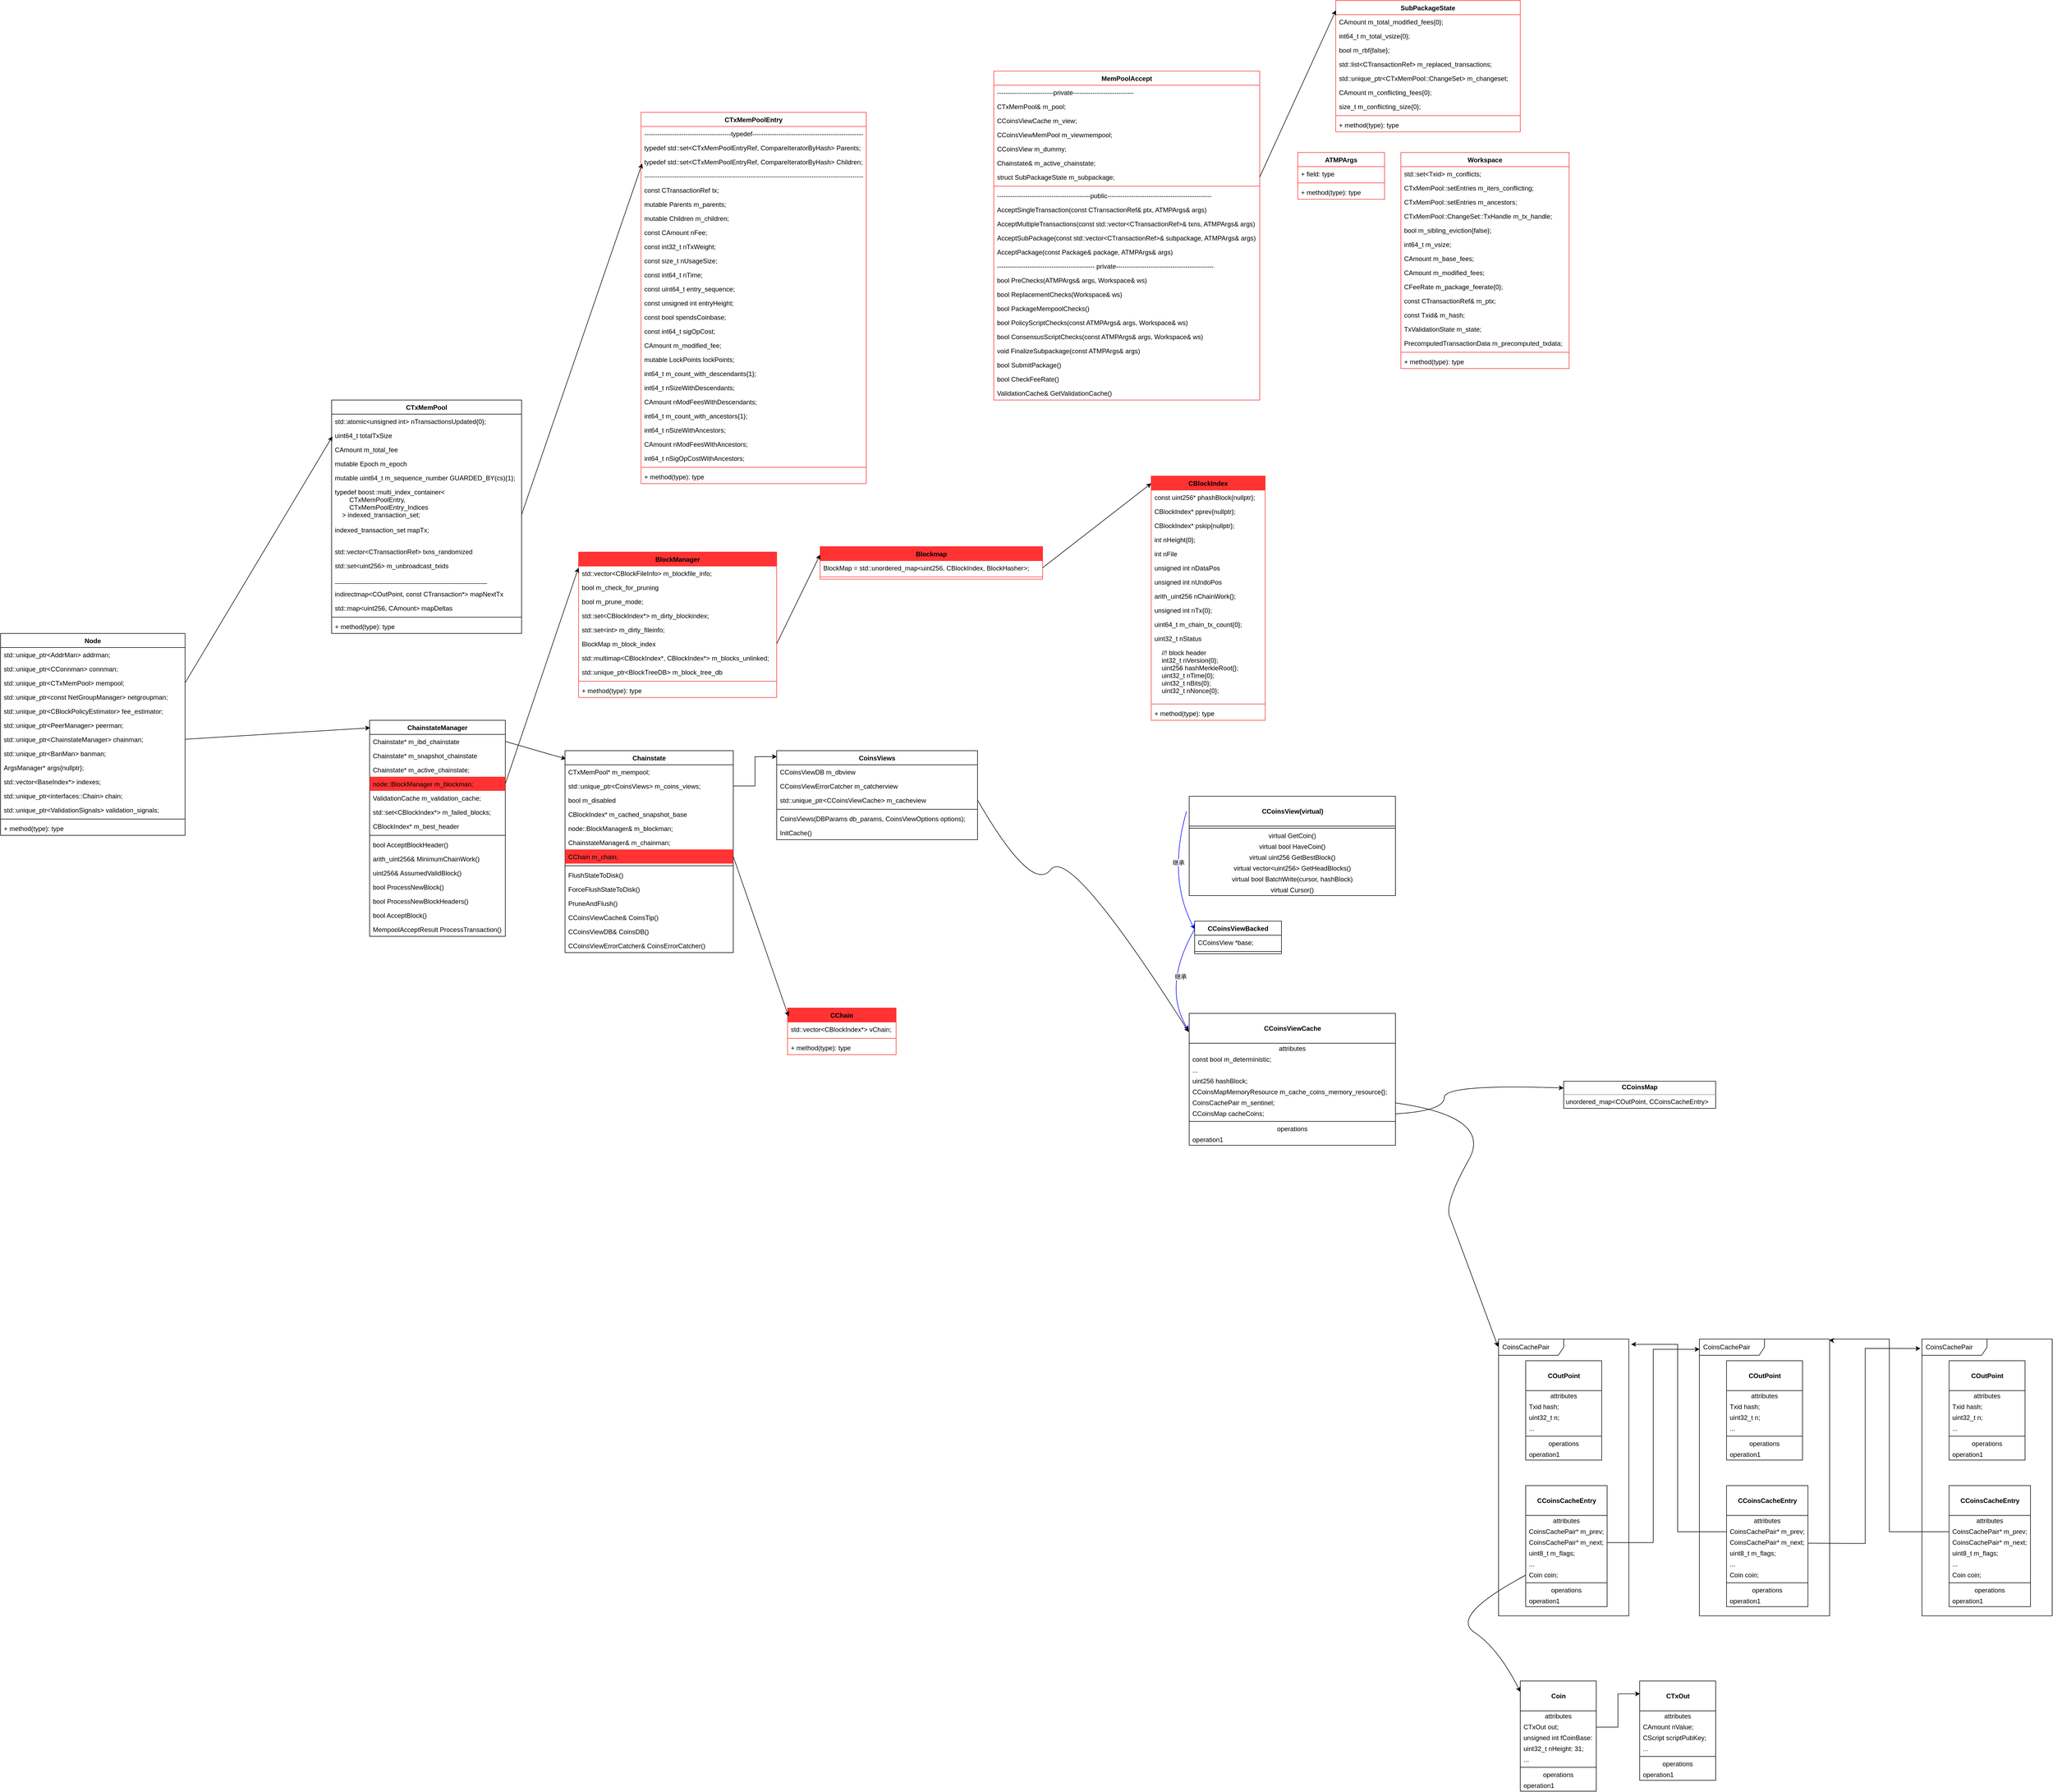 <mxfile version="20.3.0" type="device"><diagram id="zVuSdfRCaGXAamaMo77g" name="Page-1"><mxGraphModel dx="4851" dy="4166" grid="1" gridSize="10" guides="1" tooltips="1" connect="1" arrows="1" fold="1" page="1" pageScale="1" pageWidth="850" pageHeight="1100" math="0" shadow="0"><root><mxCell id="0"/><mxCell id="1" parent="0"/><mxCell id="-h3F1wgG3IBI5bLdtns--22" value="" style="group" vertex="1" connectable="0" parent="1"><mxGeometry x="160" y="70" width="240" height="510" as="geometry"/></mxCell><mxCell id="-h3F1wgG3IBI5bLdtns--17" value="CoinsCachePair" style="shape=umlFrame;whiteSpace=wrap;html=1;width=120;height=30;boundedLbl=1;verticalAlign=middle;align=left;spacingLeft=5;" vertex="1" parent="-h3F1wgG3IBI5bLdtns--22"><mxGeometry width="240" height="510" as="geometry"/></mxCell><mxCell id="-h3F1wgG3IBI5bLdtns--1" value="&lt;br&gt;&lt;b&gt;CCoinsCacheEntry&lt;/b&gt;&lt;br&gt;" style="swimlane;fontStyle=0;align=center;verticalAlign=top;childLayout=stackLayout;horizontal=1;startSize=55;horizontalStack=0;resizeParent=1;resizeParentMax=0;resizeLast=0;collapsible=0;marginBottom=0;html=1;" vertex="1" parent="-h3F1wgG3IBI5bLdtns--22"><mxGeometry x="50" y="270" width="150" height="223" as="geometry"/></mxCell><mxCell id="-h3F1wgG3IBI5bLdtns--2" value="attributes" style="text;html=1;strokeColor=none;fillColor=none;align=center;verticalAlign=middle;spacingLeft=4;spacingRight=4;overflow=hidden;rotatable=0;points=[[0,0.5],[1,0.5]];portConstraint=eastwest;" vertex="1" parent="-h3F1wgG3IBI5bLdtns--1"><mxGeometry y="55" width="150" height="20" as="geometry"/></mxCell><mxCell id="-h3F1wgG3IBI5bLdtns--3" value="CoinsCachePair* m_prev;" style="text;html=1;strokeColor=none;fillColor=none;align=left;verticalAlign=middle;spacingLeft=4;spacingRight=4;overflow=hidden;rotatable=0;points=[[0,0.5],[1,0.5]];portConstraint=eastwest;" vertex="1" parent="-h3F1wgG3IBI5bLdtns--1"><mxGeometry y="75" width="150" height="20" as="geometry"/></mxCell><mxCell id="-h3F1wgG3IBI5bLdtns--19" value="CoinsCachePair* m_next;" style="text;html=1;strokeColor=none;fillColor=none;align=left;verticalAlign=middle;spacingLeft=4;spacingRight=4;overflow=hidden;rotatable=0;points=[[0,0.5],[1,0.5]];portConstraint=eastwest;" vertex="1" parent="-h3F1wgG3IBI5bLdtns--1"><mxGeometry y="95" width="150" height="20" as="geometry"/></mxCell><mxCell id="-h3F1wgG3IBI5bLdtns--20" value="uint8_t m_flags;" style="text;html=1;strokeColor=none;fillColor=none;align=left;verticalAlign=middle;spacingLeft=4;spacingRight=4;overflow=hidden;rotatable=0;points=[[0,0.5],[1,0.5]];portConstraint=eastwest;" vertex="1" parent="-h3F1wgG3IBI5bLdtns--1"><mxGeometry y="115" width="150" height="20" as="geometry"/></mxCell><mxCell id="-h3F1wgG3IBI5bLdtns--5" value="..." style="text;html=1;strokeColor=none;fillColor=none;align=left;verticalAlign=middle;spacingLeft=4;spacingRight=4;overflow=hidden;rotatable=0;points=[[0,0.5],[1,0.5]];portConstraint=eastwest;" vertex="1" parent="-h3F1wgG3IBI5bLdtns--1"><mxGeometry y="135" width="150" height="20" as="geometry"/></mxCell><mxCell id="-h3F1wgG3IBI5bLdtns--21" value="Coin coin;" style="text;html=1;strokeColor=none;fillColor=none;align=left;verticalAlign=middle;spacingLeft=4;spacingRight=4;overflow=hidden;rotatable=0;points=[[0,0.5],[1,0.5]];portConstraint=eastwest;" vertex="1" parent="-h3F1wgG3IBI5bLdtns--1"><mxGeometry y="155" width="150" height="20" as="geometry"/></mxCell><mxCell id="-h3F1wgG3IBI5bLdtns--6" value="" style="line;strokeWidth=1;fillColor=none;align=left;verticalAlign=middle;spacingTop=-1;spacingLeft=3;spacingRight=3;rotatable=0;labelPosition=right;points=[];portConstraint=eastwest;" vertex="1" parent="-h3F1wgG3IBI5bLdtns--1"><mxGeometry y="175" width="150" height="8" as="geometry"/></mxCell><mxCell id="-h3F1wgG3IBI5bLdtns--7" value="operations" style="text;html=1;strokeColor=none;fillColor=none;align=center;verticalAlign=middle;spacingLeft=4;spacingRight=4;overflow=hidden;rotatable=0;points=[[0,0.5],[1,0.5]];portConstraint=eastwest;" vertex="1" parent="-h3F1wgG3IBI5bLdtns--1"><mxGeometry y="183" width="150" height="20" as="geometry"/></mxCell><mxCell id="-h3F1wgG3IBI5bLdtns--8" value="operation1" style="text;html=1;strokeColor=none;fillColor=none;align=left;verticalAlign=middle;spacingLeft=4;spacingRight=4;overflow=hidden;rotatable=0;points=[[0,0.5],[1,0.5]];portConstraint=eastwest;" vertex="1" parent="-h3F1wgG3IBI5bLdtns--1"><mxGeometry y="203" width="150" height="20" as="geometry"/></mxCell><mxCell id="-h3F1wgG3IBI5bLdtns--9" value="&lt;br&gt;&lt;b&gt;COutPoint&lt;/b&gt;" style="swimlane;fontStyle=0;align=center;verticalAlign=top;childLayout=stackLayout;horizontal=1;startSize=55;horizontalStack=0;resizeParent=1;resizeParentMax=0;resizeLast=0;collapsible=0;marginBottom=0;html=1;" vertex="1" parent="-h3F1wgG3IBI5bLdtns--22"><mxGeometry x="50" y="40" width="140" height="183" as="geometry"/></mxCell><mxCell id="-h3F1wgG3IBI5bLdtns--10" value="attributes" style="text;html=1;strokeColor=none;fillColor=none;align=center;verticalAlign=middle;spacingLeft=4;spacingRight=4;overflow=hidden;rotatable=0;points=[[0,0.5],[1,0.5]];portConstraint=eastwest;" vertex="1" parent="-h3F1wgG3IBI5bLdtns--9"><mxGeometry y="55" width="140" height="20" as="geometry"/></mxCell><mxCell id="-h3F1wgG3IBI5bLdtns--11" value="Txid hash;" style="text;html=1;strokeColor=none;fillColor=none;align=left;verticalAlign=middle;spacingLeft=4;spacingRight=4;overflow=hidden;rotatable=0;points=[[0,0.5],[1,0.5]];portConstraint=eastwest;" vertex="1" parent="-h3F1wgG3IBI5bLdtns--9"><mxGeometry y="75" width="140" height="20" as="geometry"/></mxCell><mxCell id="-h3F1wgG3IBI5bLdtns--18" value="uint32_t n;" style="text;html=1;strokeColor=none;fillColor=none;align=left;verticalAlign=middle;spacingLeft=4;spacingRight=4;overflow=hidden;rotatable=0;points=[[0,0.5],[1,0.5]];portConstraint=eastwest;" vertex="1" parent="-h3F1wgG3IBI5bLdtns--9"><mxGeometry y="95" width="140" height="20" as="geometry"/></mxCell><mxCell id="-h3F1wgG3IBI5bLdtns--13" value="..." style="text;html=1;strokeColor=none;fillColor=none;align=left;verticalAlign=middle;spacingLeft=4;spacingRight=4;overflow=hidden;rotatable=0;points=[[0,0.5],[1,0.5]];portConstraint=eastwest;" vertex="1" parent="-h3F1wgG3IBI5bLdtns--9"><mxGeometry y="115" width="140" height="20" as="geometry"/></mxCell><mxCell id="-h3F1wgG3IBI5bLdtns--14" value="" style="line;strokeWidth=1;fillColor=none;align=left;verticalAlign=middle;spacingTop=-1;spacingLeft=3;spacingRight=3;rotatable=0;labelPosition=right;points=[];portConstraint=eastwest;" vertex="1" parent="-h3F1wgG3IBI5bLdtns--9"><mxGeometry y="135" width="140" height="8" as="geometry"/></mxCell><mxCell id="-h3F1wgG3IBI5bLdtns--15" value="operations" style="text;html=1;strokeColor=none;fillColor=none;align=center;verticalAlign=middle;spacingLeft=4;spacingRight=4;overflow=hidden;rotatable=0;points=[[0,0.5],[1,0.5]];portConstraint=eastwest;" vertex="1" parent="-h3F1wgG3IBI5bLdtns--9"><mxGeometry y="143" width="140" height="20" as="geometry"/></mxCell><mxCell id="-h3F1wgG3IBI5bLdtns--16" value="operation1" style="text;html=1;strokeColor=none;fillColor=none;align=left;verticalAlign=middle;spacingLeft=4;spacingRight=4;overflow=hidden;rotatable=0;points=[[0,0.5],[1,0.5]];portConstraint=eastwest;" vertex="1" parent="-h3F1wgG3IBI5bLdtns--9"><mxGeometry y="163" width="140" height="20" as="geometry"/></mxCell><mxCell id="-h3F1wgG3IBI5bLdtns--23" value="" style="group" vertex="1" connectable="0" parent="1"><mxGeometry x="530" y="70" width="240" height="510" as="geometry"/></mxCell><mxCell id="-h3F1wgG3IBI5bLdtns--24" value="CoinsCachePair" style="shape=umlFrame;whiteSpace=wrap;html=1;width=120;height=30;boundedLbl=1;verticalAlign=middle;align=left;spacingLeft=5;" vertex="1" parent="-h3F1wgG3IBI5bLdtns--23"><mxGeometry width="240" height="510" as="geometry"/></mxCell><mxCell id="-h3F1wgG3IBI5bLdtns--25" value="&lt;br&gt;&lt;b&gt;CCoinsCacheEntry&lt;/b&gt;&lt;br&gt;" style="swimlane;fontStyle=0;align=center;verticalAlign=top;childLayout=stackLayout;horizontal=1;startSize=55;horizontalStack=0;resizeParent=1;resizeParentMax=0;resizeLast=0;collapsible=0;marginBottom=0;html=1;" vertex="1" parent="-h3F1wgG3IBI5bLdtns--23"><mxGeometry x="50" y="270" width="150" height="223" as="geometry"/></mxCell><mxCell id="-h3F1wgG3IBI5bLdtns--26" value="attributes" style="text;html=1;strokeColor=none;fillColor=none;align=center;verticalAlign=middle;spacingLeft=4;spacingRight=4;overflow=hidden;rotatable=0;points=[[0,0.5],[1,0.5]];portConstraint=eastwest;" vertex="1" parent="-h3F1wgG3IBI5bLdtns--25"><mxGeometry y="55" width="150" height="20" as="geometry"/></mxCell><mxCell id="-h3F1wgG3IBI5bLdtns--27" value="CoinsCachePair* m_prev;" style="text;html=1;strokeColor=none;fillColor=none;align=left;verticalAlign=middle;spacingLeft=4;spacingRight=4;overflow=hidden;rotatable=0;points=[[0,0.5],[1,0.5]];portConstraint=eastwest;" vertex="1" parent="-h3F1wgG3IBI5bLdtns--25"><mxGeometry y="75" width="150" height="20" as="geometry"/></mxCell><mxCell id="-h3F1wgG3IBI5bLdtns--28" value="CoinsCachePair* m_next;" style="text;html=1;strokeColor=none;fillColor=none;align=left;verticalAlign=middle;spacingLeft=4;spacingRight=4;overflow=hidden;rotatable=0;points=[[0,0.5],[1,0.5]];portConstraint=eastwest;" vertex="1" parent="-h3F1wgG3IBI5bLdtns--25"><mxGeometry y="95" width="150" height="20" as="geometry"/></mxCell><mxCell id="-h3F1wgG3IBI5bLdtns--29" value="uint8_t m_flags;" style="text;html=1;strokeColor=none;fillColor=none;align=left;verticalAlign=middle;spacingLeft=4;spacingRight=4;overflow=hidden;rotatable=0;points=[[0,0.5],[1,0.5]];portConstraint=eastwest;" vertex="1" parent="-h3F1wgG3IBI5bLdtns--25"><mxGeometry y="115" width="150" height="20" as="geometry"/></mxCell><mxCell id="-h3F1wgG3IBI5bLdtns--30" value="..." style="text;html=1;strokeColor=none;fillColor=none;align=left;verticalAlign=middle;spacingLeft=4;spacingRight=4;overflow=hidden;rotatable=0;points=[[0,0.5],[1,0.5]];portConstraint=eastwest;" vertex="1" parent="-h3F1wgG3IBI5bLdtns--25"><mxGeometry y="135" width="150" height="20" as="geometry"/></mxCell><mxCell id="-h3F1wgG3IBI5bLdtns--31" value="Coin coin;" style="text;html=1;strokeColor=none;fillColor=none;align=left;verticalAlign=middle;spacingLeft=4;spacingRight=4;overflow=hidden;rotatable=0;points=[[0,0.5],[1,0.5]];portConstraint=eastwest;" vertex="1" parent="-h3F1wgG3IBI5bLdtns--25"><mxGeometry y="155" width="150" height="20" as="geometry"/></mxCell><mxCell id="-h3F1wgG3IBI5bLdtns--32" value="" style="line;strokeWidth=1;fillColor=none;align=left;verticalAlign=middle;spacingTop=-1;spacingLeft=3;spacingRight=3;rotatable=0;labelPosition=right;points=[];portConstraint=eastwest;" vertex="1" parent="-h3F1wgG3IBI5bLdtns--25"><mxGeometry y="175" width="150" height="8" as="geometry"/></mxCell><mxCell id="-h3F1wgG3IBI5bLdtns--33" value="operations" style="text;html=1;strokeColor=none;fillColor=none;align=center;verticalAlign=middle;spacingLeft=4;spacingRight=4;overflow=hidden;rotatable=0;points=[[0,0.5],[1,0.5]];portConstraint=eastwest;" vertex="1" parent="-h3F1wgG3IBI5bLdtns--25"><mxGeometry y="183" width="150" height="20" as="geometry"/></mxCell><mxCell id="-h3F1wgG3IBI5bLdtns--34" value="operation1" style="text;html=1;strokeColor=none;fillColor=none;align=left;verticalAlign=middle;spacingLeft=4;spacingRight=4;overflow=hidden;rotatable=0;points=[[0,0.5],[1,0.5]];portConstraint=eastwest;" vertex="1" parent="-h3F1wgG3IBI5bLdtns--25"><mxGeometry y="203" width="150" height="20" as="geometry"/></mxCell><mxCell id="-h3F1wgG3IBI5bLdtns--35" value="&lt;br&gt;&lt;b&gt;COutPoint&lt;/b&gt;" style="swimlane;fontStyle=0;align=center;verticalAlign=top;childLayout=stackLayout;horizontal=1;startSize=55;horizontalStack=0;resizeParent=1;resizeParentMax=0;resizeLast=0;collapsible=0;marginBottom=0;html=1;" vertex="1" parent="-h3F1wgG3IBI5bLdtns--23"><mxGeometry x="50" y="40" width="140" height="183" as="geometry"/></mxCell><mxCell id="-h3F1wgG3IBI5bLdtns--36" value="attributes" style="text;html=1;strokeColor=none;fillColor=none;align=center;verticalAlign=middle;spacingLeft=4;spacingRight=4;overflow=hidden;rotatable=0;points=[[0,0.5],[1,0.5]];portConstraint=eastwest;" vertex="1" parent="-h3F1wgG3IBI5bLdtns--35"><mxGeometry y="55" width="140" height="20" as="geometry"/></mxCell><mxCell id="-h3F1wgG3IBI5bLdtns--37" value="Txid hash;" style="text;html=1;strokeColor=none;fillColor=none;align=left;verticalAlign=middle;spacingLeft=4;spacingRight=4;overflow=hidden;rotatable=0;points=[[0,0.5],[1,0.5]];portConstraint=eastwest;" vertex="1" parent="-h3F1wgG3IBI5bLdtns--35"><mxGeometry y="75" width="140" height="20" as="geometry"/></mxCell><mxCell id="-h3F1wgG3IBI5bLdtns--38" value="uint32_t n;" style="text;html=1;strokeColor=none;fillColor=none;align=left;verticalAlign=middle;spacingLeft=4;spacingRight=4;overflow=hidden;rotatable=0;points=[[0,0.5],[1,0.5]];portConstraint=eastwest;" vertex="1" parent="-h3F1wgG3IBI5bLdtns--35"><mxGeometry y="95" width="140" height="20" as="geometry"/></mxCell><mxCell id="-h3F1wgG3IBI5bLdtns--39" value="..." style="text;html=1;strokeColor=none;fillColor=none;align=left;verticalAlign=middle;spacingLeft=4;spacingRight=4;overflow=hidden;rotatable=0;points=[[0,0.5],[1,0.5]];portConstraint=eastwest;" vertex="1" parent="-h3F1wgG3IBI5bLdtns--35"><mxGeometry y="115" width="140" height="20" as="geometry"/></mxCell><mxCell id="-h3F1wgG3IBI5bLdtns--40" value="" style="line;strokeWidth=1;fillColor=none;align=left;verticalAlign=middle;spacingTop=-1;spacingLeft=3;spacingRight=3;rotatable=0;labelPosition=right;points=[];portConstraint=eastwest;" vertex="1" parent="-h3F1wgG3IBI5bLdtns--35"><mxGeometry y="135" width="140" height="8" as="geometry"/></mxCell><mxCell id="-h3F1wgG3IBI5bLdtns--41" value="operations" style="text;html=1;strokeColor=none;fillColor=none;align=center;verticalAlign=middle;spacingLeft=4;spacingRight=4;overflow=hidden;rotatable=0;points=[[0,0.5],[1,0.5]];portConstraint=eastwest;" vertex="1" parent="-h3F1wgG3IBI5bLdtns--35"><mxGeometry y="143" width="140" height="20" as="geometry"/></mxCell><mxCell id="-h3F1wgG3IBI5bLdtns--42" value="operation1" style="text;html=1;strokeColor=none;fillColor=none;align=left;verticalAlign=middle;spacingLeft=4;spacingRight=4;overflow=hidden;rotatable=0;points=[[0,0.5],[1,0.5]];portConstraint=eastwest;" vertex="1" parent="-h3F1wgG3IBI5bLdtns--35"><mxGeometry y="163" width="140" height="20" as="geometry"/></mxCell><mxCell id="-h3F1wgG3IBI5bLdtns--43" value="" style="group" vertex="1" connectable="0" parent="1"><mxGeometry x="940" y="70" width="240" height="510" as="geometry"/></mxCell><mxCell id="-h3F1wgG3IBI5bLdtns--44" value="CoinsCachePair" style="shape=umlFrame;whiteSpace=wrap;html=1;width=120;height=30;boundedLbl=1;verticalAlign=middle;align=left;spacingLeft=5;" vertex="1" parent="-h3F1wgG3IBI5bLdtns--43"><mxGeometry width="240" height="510" as="geometry"/></mxCell><mxCell id="-h3F1wgG3IBI5bLdtns--45" value="&lt;br&gt;&lt;b&gt;CCoinsCacheEntry&lt;/b&gt;&lt;br&gt;" style="swimlane;fontStyle=0;align=center;verticalAlign=top;childLayout=stackLayout;horizontal=1;startSize=55;horizontalStack=0;resizeParent=1;resizeParentMax=0;resizeLast=0;collapsible=0;marginBottom=0;html=1;" vertex="1" parent="-h3F1wgG3IBI5bLdtns--43"><mxGeometry x="50" y="270" width="150" height="223" as="geometry"/></mxCell><mxCell id="-h3F1wgG3IBI5bLdtns--46" value="attributes" style="text;html=1;strokeColor=none;fillColor=none;align=center;verticalAlign=middle;spacingLeft=4;spacingRight=4;overflow=hidden;rotatable=0;points=[[0,0.5],[1,0.5]];portConstraint=eastwest;" vertex="1" parent="-h3F1wgG3IBI5bLdtns--45"><mxGeometry y="55" width="150" height="20" as="geometry"/></mxCell><mxCell id="-h3F1wgG3IBI5bLdtns--47" value="CoinsCachePair* m_prev;" style="text;html=1;strokeColor=none;fillColor=none;align=left;verticalAlign=middle;spacingLeft=4;spacingRight=4;overflow=hidden;rotatable=0;points=[[0,0.5],[1,0.5]];portConstraint=eastwest;" vertex="1" parent="-h3F1wgG3IBI5bLdtns--45"><mxGeometry y="75" width="150" height="20" as="geometry"/></mxCell><mxCell id="-h3F1wgG3IBI5bLdtns--48" value="CoinsCachePair* m_next;" style="text;html=1;strokeColor=none;fillColor=none;align=left;verticalAlign=middle;spacingLeft=4;spacingRight=4;overflow=hidden;rotatable=0;points=[[0,0.5],[1,0.5]];portConstraint=eastwest;" vertex="1" parent="-h3F1wgG3IBI5bLdtns--45"><mxGeometry y="95" width="150" height="20" as="geometry"/></mxCell><mxCell id="-h3F1wgG3IBI5bLdtns--49" value="uint8_t m_flags;" style="text;html=1;strokeColor=none;fillColor=none;align=left;verticalAlign=middle;spacingLeft=4;spacingRight=4;overflow=hidden;rotatable=0;points=[[0,0.5],[1,0.5]];portConstraint=eastwest;" vertex="1" parent="-h3F1wgG3IBI5bLdtns--45"><mxGeometry y="115" width="150" height="20" as="geometry"/></mxCell><mxCell id="-h3F1wgG3IBI5bLdtns--50" value="..." style="text;html=1;strokeColor=none;fillColor=none;align=left;verticalAlign=middle;spacingLeft=4;spacingRight=4;overflow=hidden;rotatable=0;points=[[0,0.5],[1,0.5]];portConstraint=eastwest;" vertex="1" parent="-h3F1wgG3IBI5bLdtns--45"><mxGeometry y="135" width="150" height="20" as="geometry"/></mxCell><mxCell id="-h3F1wgG3IBI5bLdtns--51" value="Coin coin;" style="text;html=1;strokeColor=none;fillColor=none;align=left;verticalAlign=middle;spacingLeft=4;spacingRight=4;overflow=hidden;rotatable=0;points=[[0,0.5],[1,0.5]];portConstraint=eastwest;" vertex="1" parent="-h3F1wgG3IBI5bLdtns--45"><mxGeometry y="155" width="150" height="20" as="geometry"/></mxCell><mxCell id="-h3F1wgG3IBI5bLdtns--52" value="" style="line;strokeWidth=1;fillColor=none;align=left;verticalAlign=middle;spacingTop=-1;spacingLeft=3;spacingRight=3;rotatable=0;labelPosition=right;points=[];portConstraint=eastwest;" vertex="1" parent="-h3F1wgG3IBI5bLdtns--45"><mxGeometry y="175" width="150" height="8" as="geometry"/></mxCell><mxCell id="-h3F1wgG3IBI5bLdtns--53" value="operations" style="text;html=1;strokeColor=none;fillColor=none;align=center;verticalAlign=middle;spacingLeft=4;spacingRight=4;overflow=hidden;rotatable=0;points=[[0,0.5],[1,0.5]];portConstraint=eastwest;" vertex="1" parent="-h3F1wgG3IBI5bLdtns--45"><mxGeometry y="183" width="150" height="20" as="geometry"/></mxCell><mxCell id="-h3F1wgG3IBI5bLdtns--54" value="operation1" style="text;html=1;strokeColor=none;fillColor=none;align=left;verticalAlign=middle;spacingLeft=4;spacingRight=4;overflow=hidden;rotatable=0;points=[[0,0.5],[1,0.5]];portConstraint=eastwest;" vertex="1" parent="-h3F1wgG3IBI5bLdtns--45"><mxGeometry y="203" width="150" height="20" as="geometry"/></mxCell><mxCell id="-h3F1wgG3IBI5bLdtns--55" value="&lt;br&gt;&lt;b&gt;COutPoint&lt;/b&gt;" style="swimlane;fontStyle=0;align=center;verticalAlign=top;childLayout=stackLayout;horizontal=1;startSize=55;horizontalStack=0;resizeParent=1;resizeParentMax=0;resizeLast=0;collapsible=0;marginBottom=0;html=1;" vertex="1" parent="-h3F1wgG3IBI5bLdtns--43"><mxGeometry x="50" y="40" width="140" height="183" as="geometry"/></mxCell><mxCell id="-h3F1wgG3IBI5bLdtns--56" value="attributes" style="text;html=1;strokeColor=none;fillColor=none;align=center;verticalAlign=middle;spacingLeft=4;spacingRight=4;overflow=hidden;rotatable=0;points=[[0,0.5],[1,0.5]];portConstraint=eastwest;" vertex="1" parent="-h3F1wgG3IBI5bLdtns--55"><mxGeometry y="55" width="140" height="20" as="geometry"/></mxCell><mxCell id="-h3F1wgG3IBI5bLdtns--57" value="Txid hash;" style="text;html=1;strokeColor=none;fillColor=none;align=left;verticalAlign=middle;spacingLeft=4;spacingRight=4;overflow=hidden;rotatable=0;points=[[0,0.5],[1,0.5]];portConstraint=eastwest;" vertex="1" parent="-h3F1wgG3IBI5bLdtns--55"><mxGeometry y="75" width="140" height="20" as="geometry"/></mxCell><mxCell id="-h3F1wgG3IBI5bLdtns--58" value="uint32_t n;" style="text;html=1;strokeColor=none;fillColor=none;align=left;verticalAlign=middle;spacingLeft=4;spacingRight=4;overflow=hidden;rotatable=0;points=[[0,0.5],[1,0.5]];portConstraint=eastwest;" vertex="1" parent="-h3F1wgG3IBI5bLdtns--55"><mxGeometry y="95" width="140" height="20" as="geometry"/></mxCell><mxCell id="-h3F1wgG3IBI5bLdtns--59" value="..." style="text;html=1;strokeColor=none;fillColor=none;align=left;verticalAlign=middle;spacingLeft=4;spacingRight=4;overflow=hidden;rotatable=0;points=[[0,0.5],[1,0.5]];portConstraint=eastwest;" vertex="1" parent="-h3F1wgG3IBI5bLdtns--55"><mxGeometry y="115" width="140" height="20" as="geometry"/></mxCell><mxCell id="-h3F1wgG3IBI5bLdtns--60" value="" style="line;strokeWidth=1;fillColor=none;align=left;verticalAlign=middle;spacingTop=-1;spacingLeft=3;spacingRight=3;rotatable=0;labelPosition=right;points=[];portConstraint=eastwest;" vertex="1" parent="-h3F1wgG3IBI5bLdtns--55"><mxGeometry y="135" width="140" height="8" as="geometry"/></mxCell><mxCell id="-h3F1wgG3IBI5bLdtns--61" value="operations" style="text;html=1;strokeColor=none;fillColor=none;align=center;verticalAlign=middle;spacingLeft=4;spacingRight=4;overflow=hidden;rotatable=0;points=[[0,0.5],[1,0.5]];portConstraint=eastwest;" vertex="1" parent="-h3F1wgG3IBI5bLdtns--55"><mxGeometry y="143" width="140" height="20" as="geometry"/></mxCell><mxCell id="-h3F1wgG3IBI5bLdtns--62" value="operation1" style="text;html=1;strokeColor=none;fillColor=none;align=left;verticalAlign=middle;spacingLeft=4;spacingRight=4;overflow=hidden;rotatable=0;points=[[0,0.5],[1,0.5]];portConstraint=eastwest;" vertex="1" parent="-h3F1wgG3IBI5bLdtns--55"><mxGeometry y="163" width="140" height="20" as="geometry"/></mxCell><mxCell id="-h3F1wgG3IBI5bLdtns--64" style="edgeStyle=orthogonalEdgeStyle;rounded=0;orthogonalLoop=1;jettySize=auto;html=1;exitX=1;exitY=0.5;exitDx=0;exitDy=0;entryX=0.002;entryY=0.037;entryDx=0;entryDy=0;entryPerimeter=0;" edge="1" parent="1" source="-h3F1wgG3IBI5bLdtns--19" target="-h3F1wgG3IBI5bLdtns--24"><mxGeometry relative="1" as="geometry"><mxPoint x="460" y="210" as="targetPoint"/></mxGeometry></mxCell><mxCell id="-h3F1wgG3IBI5bLdtns--65" style="edgeStyle=orthogonalEdgeStyle;rounded=0;orthogonalLoop=1;jettySize=auto;html=1;exitX=1;exitY=0.5;exitDx=0;exitDy=0;entryX=-0.011;entryY=0.034;entryDx=0;entryDy=0;entryPerimeter=0;" edge="1" parent="1" target="-h3F1wgG3IBI5bLdtns--44"><mxGeometry relative="1" as="geometry"><mxPoint x="900.48" y="90" as="targetPoint"/><mxPoint x="730" y="446.13" as="sourcePoint"/></mxGeometry></mxCell><mxCell id="-h3F1wgG3IBI5bLdtns--68" style="edgeStyle=orthogonalEdgeStyle;rounded=0;orthogonalLoop=1;jettySize=auto;html=1;exitX=0;exitY=0.5;exitDx=0;exitDy=0;entryX=0.996;entryY=0.005;entryDx=0;entryDy=0;entryPerimeter=0;" edge="1" parent="1" source="-h3F1wgG3IBI5bLdtns--47" target="-h3F1wgG3IBI5bLdtns--24"><mxGeometry relative="1" as="geometry"><mxPoint x="800" y="70" as="targetPoint"/><mxPoint x="740" y="456.13" as="sourcePoint"/><Array as="points"><mxPoint x="880" y="425"/><mxPoint x="880" y="70"/><mxPoint x="773" y="70"/><mxPoint x="773" y="73"/></Array></mxGeometry></mxCell><mxCell id="-h3F1wgG3IBI5bLdtns--70" style="edgeStyle=orthogonalEdgeStyle;rounded=0;orthogonalLoop=1;jettySize=auto;html=1;exitX=0;exitY=0.5;exitDx=0;exitDy=0;entryX=1.018;entryY=0.019;entryDx=0;entryDy=0;entryPerimeter=0;" edge="1" parent="1" source="-h3F1wgG3IBI5bLdtns--27" target="-h3F1wgG3IBI5bLdtns--17"><mxGeometry relative="1" as="geometry"><mxPoint x="540.48" y="98.87" as="targetPoint"/><mxPoint x="370" y="455" as="sourcePoint"/></mxGeometry></mxCell><mxCell id="-h3F1wgG3IBI5bLdtns--94" value="" style="edgeStyle=orthogonalEdgeStyle;rounded=0;orthogonalLoop=1;jettySize=auto;html=1;entryX=0.004;entryY=0.129;entryDx=0;entryDy=0;entryPerimeter=0;" edge="1" parent="1" source="-h3F1wgG3IBI5bLdtns--73" target="-h3F1wgG3IBI5bLdtns--85"><mxGeometry relative="1" as="geometry"/></mxCell><mxCell id="-h3F1wgG3IBI5bLdtns--71" value="&lt;br&gt;&lt;b&gt;Coin&lt;/b&gt;" style="swimlane;fontStyle=0;align=center;verticalAlign=top;childLayout=stackLayout;horizontal=1;startSize=55;horizontalStack=0;resizeParent=1;resizeParentMax=0;resizeLast=0;collapsible=0;marginBottom=0;html=1;" vertex="1" parent="1"><mxGeometry x="200" y="700" width="140" height="203" as="geometry"/></mxCell><mxCell id="-h3F1wgG3IBI5bLdtns--72" value="attributes" style="text;html=1;strokeColor=none;fillColor=none;align=center;verticalAlign=middle;spacingLeft=4;spacingRight=4;overflow=hidden;rotatable=0;points=[[0,0.5],[1,0.5]];portConstraint=eastwest;" vertex="1" parent="-h3F1wgG3IBI5bLdtns--71"><mxGeometry y="55" width="140" height="20" as="geometry"/></mxCell><mxCell id="-h3F1wgG3IBI5bLdtns--73" value="CTxOut out;" style="text;html=1;strokeColor=none;fillColor=none;align=left;verticalAlign=middle;spacingLeft=4;spacingRight=4;overflow=hidden;rotatable=0;points=[[0,0.5],[1,0.5]];portConstraint=eastwest;" vertex="1" parent="-h3F1wgG3IBI5bLdtns--71"><mxGeometry y="75" width="140" height="20" as="geometry"/></mxCell><mxCell id="-h3F1wgG3IBI5bLdtns--79" value="unsigned int fCoinBase: 1" style="text;html=1;strokeColor=none;fillColor=none;align=left;verticalAlign=middle;spacingLeft=4;spacingRight=4;overflow=hidden;rotatable=0;points=[[0,0.5],[1,0.5]];portConstraint=eastwest;" vertex="1" parent="-h3F1wgG3IBI5bLdtns--71"><mxGeometry y="95" width="140" height="20" as="geometry"/></mxCell><mxCell id="-h3F1wgG3IBI5bLdtns--80" value="uint32_t nHeight: 31;" style="text;html=1;strokeColor=none;fillColor=none;align=left;verticalAlign=middle;spacingLeft=4;spacingRight=4;overflow=hidden;rotatable=0;points=[[0,0.5],[1,0.5]];portConstraint=eastwest;" vertex="1" parent="-h3F1wgG3IBI5bLdtns--71"><mxGeometry y="115" width="140" height="20" as="geometry"/></mxCell><mxCell id="-h3F1wgG3IBI5bLdtns--75" value="..." style="text;html=1;strokeColor=none;fillColor=none;align=left;verticalAlign=middle;spacingLeft=4;spacingRight=4;overflow=hidden;rotatable=0;points=[[0,0.5],[1,0.5]];portConstraint=eastwest;" vertex="1" parent="-h3F1wgG3IBI5bLdtns--71"><mxGeometry y="135" width="140" height="20" as="geometry"/></mxCell><mxCell id="-h3F1wgG3IBI5bLdtns--76" value="" style="line;strokeWidth=1;fillColor=none;align=left;verticalAlign=middle;spacingTop=-1;spacingLeft=3;spacingRight=3;rotatable=0;labelPosition=right;points=[];portConstraint=eastwest;" vertex="1" parent="-h3F1wgG3IBI5bLdtns--71"><mxGeometry y="155" width="140" height="8" as="geometry"/></mxCell><mxCell id="-h3F1wgG3IBI5bLdtns--77" value="operations" style="text;html=1;strokeColor=none;fillColor=none;align=center;verticalAlign=middle;spacingLeft=4;spacingRight=4;overflow=hidden;rotatable=0;points=[[0,0.5],[1,0.5]];portConstraint=eastwest;" vertex="1" parent="-h3F1wgG3IBI5bLdtns--71"><mxGeometry y="163" width="140" height="20" as="geometry"/></mxCell><mxCell id="-h3F1wgG3IBI5bLdtns--78" value="operation1" style="text;html=1;strokeColor=none;fillColor=none;align=left;verticalAlign=middle;spacingLeft=4;spacingRight=4;overflow=hidden;rotatable=0;points=[[0,0.5],[1,0.5]];portConstraint=eastwest;" vertex="1" parent="-h3F1wgG3IBI5bLdtns--71"><mxGeometry y="183" width="140" height="20" as="geometry"/></mxCell><mxCell id="-h3F1wgG3IBI5bLdtns--83" value="" style="curved=1;endArrow=classic;html=1;rounded=0;exitX=0;exitY=0.5;exitDx=0;exitDy=0;" edge="1" parent="1" source="-h3F1wgG3IBI5bLdtns--21"><mxGeometry width="50" height="50" relative="1" as="geometry"><mxPoint x="460" y="600" as="sourcePoint"/><mxPoint x="200" y="720" as="targetPoint"/><Array as="points"><mxPoint x="70" y="580"/><mxPoint x="160" y="640"/></Array></mxGeometry></mxCell><mxCell id="-h3F1wgG3IBI5bLdtns--85" value="&lt;br&gt;&lt;b&gt;CTxOut&lt;/b&gt;" style="swimlane;fontStyle=0;align=center;verticalAlign=top;childLayout=stackLayout;horizontal=1;startSize=55;horizontalStack=0;resizeParent=1;resizeParentMax=0;resizeLast=0;collapsible=0;marginBottom=0;html=1;" vertex="1" parent="1"><mxGeometry x="420" y="700" width="140" height="183" as="geometry"/></mxCell><mxCell id="-h3F1wgG3IBI5bLdtns--86" value="attributes" style="text;html=1;strokeColor=none;fillColor=none;align=center;verticalAlign=middle;spacingLeft=4;spacingRight=4;overflow=hidden;rotatable=0;points=[[0,0.5],[1,0.5]];portConstraint=eastwest;" vertex="1" parent="-h3F1wgG3IBI5bLdtns--85"><mxGeometry y="55" width="140" height="20" as="geometry"/></mxCell><mxCell id="-h3F1wgG3IBI5bLdtns--87" value="CAmount nValue;" style="text;html=1;strokeColor=none;fillColor=none;align=left;verticalAlign=middle;spacingLeft=4;spacingRight=4;overflow=hidden;rotatable=0;points=[[0,0.5],[1,0.5]];portConstraint=eastwest;" vertex="1" parent="-h3F1wgG3IBI5bLdtns--85"><mxGeometry y="75" width="140" height="20" as="geometry"/></mxCell><mxCell id="-h3F1wgG3IBI5bLdtns--88" value="CScript scriptPubKey;" style="text;html=1;strokeColor=none;fillColor=none;align=left;verticalAlign=middle;spacingLeft=4;spacingRight=4;overflow=hidden;rotatable=0;points=[[0,0.5],[1,0.5]];portConstraint=eastwest;" vertex="1" parent="-h3F1wgG3IBI5bLdtns--85"><mxGeometry y="95" width="140" height="20" as="geometry"/></mxCell><mxCell id="-h3F1wgG3IBI5bLdtns--90" value="..." style="text;html=1;strokeColor=none;fillColor=none;align=left;verticalAlign=middle;spacingLeft=4;spacingRight=4;overflow=hidden;rotatable=0;points=[[0,0.5],[1,0.5]];portConstraint=eastwest;" vertex="1" parent="-h3F1wgG3IBI5bLdtns--85"><mxGeometry y="115" width="140" height="20" as="geometry"/></mxCell><mxCell id="-h3F1wgG3IBI5bLdtns--91" value="" style="line;strokeWidth=1;fillColor=none;align=left;verticalAlign=middle;spacingTop=-1;spacingLeft=3;spacingRight=3;rotatable=0;labelPosition=right;points=[];portConstraint=eastwest;" vertex="1" parent="-h3F1wgG3IBI5bLdtns--85"><mxGeometry y="135" width="140" height="8" as="geometry"/></mxCell><mxCell id="-h3F1wgG3IBI5bLdtns--92" value="operations" style="text;html=1;strokeColor=none;fillColor=none;align=center;verticalAlign=middle;spacingLeft=4;spacingRight=4;overflow=hidden;rotatable=0;points=[[0,0.5],[1,0.5]];portConstraint=eastwest;" vertex="1" parent="-h3F1wgG3IBI5bLdtns--85"><mxGeometry y="143" width="140" height="20" as="geometry"/></mxCell><mxCell id="-h3F1wgG3IBI5bLdtns--93" value="operation1" style="text;html=1;strokeColor=none;fillColor=none;align=left;verticalAlign=middle;spacingLeft=4;spacingRight=4;overflow=hidden;rotatable=0;points=[[0,0.5],[1,0.5]];portConstraint=eastwest;" vertex="1" parent="-h3F1wgG3IBI5bLdtns--85"><mxGeometry y="163" width="140" height="20" as="geometry"/></mxCell><mxCell id="-h3F1wgG3IBI5bLdtns--95" value="&lt;p style=&quot;margin:0px;margin-top:4px;text-align:center;&quot;&gt;&lt;b&gt;CCoinsMap&lt;/b&gt;&lt;/p&gt;&lt;hr size=&quot;1&quot;&gt;&lt;p style=&quot;margin:0px;margin-left:4px;&quot;&gt;unordered_map&amp;lt;COutPoint, CCoinsCacheEntry&amp;gt;&lt;/p&gt;&lt;hr size=&quot;1&quot;&gt;&lt;p style=&quot;margin:0px;margin-left:4px;&quot;&gt;&lt;br&gt;&lt;/p&gt;" style="verticalAlign=top;align=left;overflow=fill;fontSize=12;fontFamily=Helvetica;html=1;" vertex="1" parent="1"><mxGeometry x="280" y="-405" width="280" height="50" as="geometry"/></mxCell><mxCell id="-h3F1wgG3IBI5bLdtns--97" value="&lt;br&gt;&lt;b&gt;CCoinsViewCache&lt;/b&gt;&lt;br&gt;" style="swimlane;fontStyle=0;align=center;verticalAlign=top;childLayout=stackLayout;horizontal=1;startSize=55;horizontalStack=0;resizeParent=1;resizeParentMax=0;resizeLast=0;collapsible=0;marginBottom=0;html=1;" vertex="1" parent="1"><mxGeometry x="-410" y="-530" width="380" height="243" as="geometry"/></mxCell><mxCell id="-h3F1wgG3IBI5bLdtns--98" value="attributes" style="text;html=1;strokeColor=none;fillColor=none;align=center;verticalAlign=middle;spacingLeft=4;spacingRight=4;overflow=hidden;rotatable=0;points=[[0,0.5],[1,0.5]];portConstraint=eastwest;" vertex="1" parent="-h3F1wgG3IBI5bLdtns--97"><mxGeometry y="55" width="380" height="20" as="geometry"/></mxCell><mxCell id="-h3F1wgG3IBI5bLdtns--99" value="const bool m_deterministic;" style="text;html=1;strokeColor=none;fillColor=none;align=left;verticalAlign=middle;spacingLeft=4;spacingRight=4;overflow=hidden;rotatable=0;points=[[0,0.5],[1,0.5]];portConstraint=eastwest;" vertex="1" parent="-h3F1wgG3IBI5bLdtns--97"><mxGeometry y="75" width="380" height="20" as="geometry"/></mxCell><mxCell id="-h3F1wgG3IBI5bLdtns--101" value="..." style="text;html=1;strokeColor=none;fillColor=none;align=left;verticalAlign=middle;spacingLeft=4;spacingRight=4;overflow=hidden;rotatable=0;points=[[0,0.5],[1,0.5]];portConstraint=eastwest;" vertex="1" parent="-h3F1wgG3IBI5bLdtns--97"><mxGeometry y="95" width="380" height="20" as="geometry"/></mxCell><mxCell id="-h3F1wgG3IBI5bLdtns--106" value="uint256 hashBlock;" style="text;html=1;strokeColor=none;fillColor=none;align=left;verticalAlign=middle;spacingLeft=4;spacingRight=4;overflow=hidden;rotatable=0;points=[[0,0.5],[1,0.5]];portConstraint=eastwest;" vertex="1" parent="-h3F1wgG3IBI5bLdtns--97"><mxGeometry y="115" width="380" height="20" as="geometry"/></mxCell><mxCell id="-h3F1wgG3IBI5bLdtns--107" value="CCoinsMapMemoryResource m_cache_coins_memory_resource{};" style="text;html=1;strokeColor=none;fillColor=none;align=left;verticalAlign=middle;spacingLeft=4;spacingRight=4;overflow=hidden;rotatable=0;points=[[0,0.5],[1,0.5]];portConstraint=eastwest;" vertex="1" parent="-h3F1wgG3IBI5bLdtns--97"><mxGeometry y="135" width="380" height="20" as="geometry"/></mxCell><mxCell id="-h3F1wgG3IBI5bLdtns--108" value="CoinsCachePair m_sentinel;" style="text;html=1;strokeColor=none;fillColor=none;align=left;verticalAlign=middle;spacingLeft=4;spacingRight=4;overflow=hidden;rotatable=0;points=[[0,0.5],[1,0.5]];portConstraint=eastwest;" vertex="1" parent="-h3F1wgG3IBI5bLdtns--97"><mxGeometry y="155" width="380" height="20" as="geometry"/></mxCell><mxCell id="-h3F1wgG3IBI5bLdtns--109" value="CCoinsMap cacheCoins;" style="text;html=1;strokeColor=none;fillColor=none;align=left;verticalAlign=middle;spacingLeft=4;spacingRight=4;overflow=hidden;rotatable=0;points=[[0,0.5],[1,0.5]];portConstraint=eastwest;" vertex="1" parent="-h3F1wgG3IBI5bLdtns--97"><mxGeometry y="175" width="380" height="20" as="geometry"/></mxCell><mxCell id="-h3F1wgG3IBI5bLdtns--102" value="" style="line;strokeWidth=1;fillColor=none;align=left;verticalAlign=middle;spacingTop=-1;spacingLeft=3;spacingRight=3;rotatable=0;labelPosition=right;points=[];portConstraint=eastwest;" vertex="1" parent="-h3F1wgG3IBI5bLdtns--97"><mxGeometry y="195" width="380" height="8" as="geometry"/></mxCell><mxCell id="-h3F1wgG3IBI5bLdtns--103" value="operations" style="text;html=1;strokeColor=none;fillColor=none;align=center;verticalAlign=middle;spacingLeft=4;spacingRight=4;overflow=hidden;rotatable=0;points=[[0,0.5],[1,0.5]];portConstraint=eastwest;" vertex="1" parent="-h3F1wgG3IBI5bLdtns--97"><mxGeometry y="203" width="380" height="20" as="geometry"/></mxCell><mxCell id="-h3F1wgG3IBI5bLdtns--104" value="operation1" style="text;html=1;strokeColor=none;fillColor=none;align=left;verticalAlign=middle;spacingLeft=4;spacingRight=4;overflow=hidden;rotatable=0;points=[[0,0.5],[1,0.5]];portConstraint=eastwest;" vertex="1" parent="-h3F1wgG3IBI5bLdtns--97"><mxGeometry y="223" width="380" height="20" as="geometry"/></mxCell><mxCell id="-h3F1wgG3IBI5bLdtns--110" value="&lt;br&gt;&lt;b&gt;CCoinsView(virtual)&lt;/b&gt;" style="swimlane;fontStyle=0;align=center;verticalAlign=top;childLayout=stackLayout;horizontal=1;startSize=55;horizontalStack=0;resizeParent=1;resizeParentMax=0;resizeLast=0;collapsible=0;marginBottom=0;html=1;" vertex="1" parent="1"><mxGeometry x="-410" y="-930" width="380" height="183" as="geometry"/></mxCell><mxCell id="-h3F1wgG3IBI5bLdtns--118" value="" style="line;strokeWidth=1;fillColor=none;align=left;verticalAlign=middle;spacingTop=-1;spacingLeft=3;spacingRight=3;rotatable=0;labelPosition=right;points=[];portConstraint=eastwest;" vertex="1" parent="-h3F1wgG3IBI5bLdtns--110"><mxGeometry y="55" width="380" height="8" as="geometry"/></mxCell><mxCell id="-h3F1wgG3IBI5bLdtns--119" value="virtual GetCoin()" style="text;html=1;strokeColor=none;fillColor=none;align=center;verticalAlign=middle;spacingLeft=4;spacingRight=4;overflow=hidden;rotatable=0;points=[[0,0.5],[1,0.5]];portConstraint=eastwest;" vertex="1" parent="-h3F1wgG3IBI5bLdtns--110"><mxGeometry y="63" width="380" height="20" as="geometry"/></mxCell><mxCell id="-h3F1wgG3IBI5bLdtns--121" value="virtual bool HaveCoin()" style="text;html=1;strokeColor=none;fillColor=none;align=center;verticalAlign=middle;spacingLeft=4;spacingRight=4;overflow=hidden;rotatable=0;points=[[0,0.5],[1,0.5]];portConstraint=eastwest;" vertex="1" parent="-h3F1wgG3IBI5bLdtns--110"><mxGeometry y="83" width="380" height="20" as="geometry"/></mxCell><mxCell id="-h3F1wgG3IBI5bLdtns--122" value="virtual uint256 GetBestBlock()" style="text;html=1;strokeColor=none;fillColor=none;align=center;verticalAlign=middle;spacingLeft=4;spacingRight=4;overflow=hidden;rotatable=0;points=[[0,0.5],[1,0.5]];portConstraint=eastwest;" vertex="1" parent="-h3F1wgG3IBI5bLdtns--110"><mxGeometry y="103" width="380" height="20" as="geometry"/></mxCell><mxCell id="-h3F1wgG3IBI5bLdtns--123" value="virtual vector&amp;lt;uint256&amp;gt; GetHeadBlocks()" style="text;html=1;strokeColor=none;fillColor=none;align=center;verticalAlign=middle;spacingLeft=4;spacingRight=4;overflow=hidden;rotatable=0;points=[[0,0.5],[1,0.5]];portConstraint=eastwest;" vertex="1" parent="-h3F1wgG3IBI5bLdtns--110"><mxGeometry y="123" width="380" height="20" as="geometry"/></mxCell><mxCell id="-h3F1wgG3IBI5bLdtns--124" value="virtual bool BatchWrite(cursor, hashBlock)" style="text;html=1;strokeColor=none;fillColor=none;align=center;verticalAlign=middle;spacingLeft=4;spacingRight=4;overflow=hidden;rotatable=0;points=[[0,0.5],[1,0.5]];portConstraint=eastwest;" vertex="1" parent="-h3F1wgG3IBI5bLdtns--110"><mxGeometry y="143" width="380" height="20" as="geometry"/></mxCell><mxCell id="-h3F1wgG3IBI5bLdtns--125" value="virtual Cursor()" style="text;html=1;strokeColor=none;fillColor=none;align=center;verticalAlign=middle;spacingLeft=4;spacingRight=4;overflow=hidden;rotatable=0;points=[[0,0.5],[1,0.5]];portConstraint=eastwest;" vertex="1" parent="-h3F1wgG3IBI5bLdtns--110"><mxGeometry y="163" width="380" height="20" as="geometry"/></mxCell><mxCell id="-h3F1wgG3IBI5bLdtns--126" value="" style="curved=1;endArrow=classic;html=1;rounded=0;exitX=-0.013;exitY=0.152;exitDx=0;exitDy=0;exitPerimeter=0;entryX=0;entryY=0.25;entryDx=0;entryDy=0;strokeColor=#0000FF;" edge="1" parent="1" source="-h3F1wgG3IBI5bLdtns--110" target="-h3F1wgG3IBI5bLdtns--131"><mxGeometry width="50" height="50" relative="1" as="geometry"><mxPoint x="-90" y="-590" as="sourcePoint"/><mxPoint x="-410" y="-500" as="targetPoint"/><Array as="points"><mxPoint x="-450" y="-780"/></Array></mxGeometry></mxCell><mxCell id="-h3F1wgG3IBI5bLdtns--137" value="继承" style="edgeLabel;html=1;align=center;verticalAlign=middle;resizable=0;points=[];" vertex="1" connectable="0" parent="-h3F1wgG3IBI5bLdtns--126"><mxGeometry x="-0.193" y="10" relative="1" as="geometry"><mxPoint x="1" as="offset"/></mxGeometry></mxCell><mxCell id="-h3F1wgG3IBI5bLdtns--130" value="" style="curved=1;endArrow=classic;html=1;rounded=0;entryX=0;entryY=0.25;entryDx=0;entryDy=0;exitX=1;exitY=0.5;exitDx=0;exitDy=0;" edge="1" parent="1" source="-h3F1wgG3IBI5bLdtns--109" target="-h3F1wgG3IBI5bLdtns--95"><mxGeometry width="50" height="50" relative="1" as="geometry"><mxPoint x="-90" y="-370" as="sourcePoint"/><mxPoint x="-40" y="-420" as="targetPoint"/><Array as="points"><mxPoint x="60" y="-350"/><mxPoint x="60" y="-400"/></Array></mxGeometry></mxCell><mxCell id="-h3F1wgG3IBI5bLdtns--131" value="CCoinsViewBacked" style="swimlane;fontStyle=1;align=center;verticalAlign=top;childLayout=stackLayout;horizontal=1;startSize=26;horizontalStack=0;resizeParent=1;resizeParentMax=0;resizeLast=0;collapsible=1;marginBottom=0;" vertex="1" parent="1"><mxGeometry x="-400" y="-700" width="160" height="60" as="geometry"/></mxCell><mxCell id="-h3F1wgG3IBI5bLdtns--132" value="CCoinsView *base;" style="text;strokeColor=none;fillColor=none;align=left;verticalAlign=top;spacingLeft=4;spacingRight=4;overflow=hidden;rotatable=0;points=[[0,0.5],[1,0.5]];portConstraint=eastwest;" vertex="1" parent="-h3F1wgG3IBI5bLdtns--131"><mxGeometry y="26" width="160" height="26" as="geometry"/></mxCell><mxCell id="-h3F1wgG3IBI5bLdtns--133" value="" style="line;strokeWidth=1;fillColor=none;align=left;verticalAlign=middle;spacingTop=-1;spacingLeft=3;spacingRight=3;rotatable=0;labelPosition=right;points=[];portConstraint=eastwest;strokeColor=inherit;" vertex="1" parent="-h3F1wgG3IBI5bLdtns--131"><mxGeometry y="52" width="160" height="8" as="geometry"/></mxCell><mxCell id="-h3F1wgG3IBI5bLdtns--136" value="" style="curved=1;endArrow=classic;html=1;rounded=0;exitX=0;exitY=0.25;exitDx=0;exitDy=0;strokeColor=#0000FF;entryX=-0.003;entryY=0.129;entryDx=0;entryDy=0;entryPerimeter=0;" edge="1" parent="1" source="-h3F1wgG3IBI5bLdtns--131" target="-h3F1wgG3IBI5bLdtns--97"><mxGeometry width="50" height="50" relative="1" as="geometry"><mxPoint x="-254.94" y="-620.004" as="sourcePoint"/><mxPoint x="-240" y="-402.82" as="targetPoint"/><Array as="points"><mxPoint x="-460" y="-580"/></Array></mxGeometry></mxCell><mxCell id="-h3F1wgG3IBI5bLdtns--138" value="继承" style="edgeLabel;html=1;align=center;verticalAlign=middle;resizable=0;points=[];" vertex="1" connectable="0" parent="-h3F1wgG3IBI5bLdtns--136"><mxGeometry x="-0.184" y="20" relative="1" as="geometry"><mxPoint as="offset"/></mxGeometry></mxCell><mxCell id="-h3F1wgG3IBI5bLdtns--139" value="" style="curved=1;endArrow=classic;html=1;rounded=0;strokeColor=#000000;exitX=1;exitY=0.5;exitDx=0;exitDy=0;entryX=-0.004;entryY=0.028;entryDx=0;entryDy=0;entryPerimeter=0;" edge="1" parent="1" source="-h3F1wgG3IBI5bLdtns--108" target="-h3F1wgG3IBI5bLdtns--17"><mxGeometry width="50" height="50" relative="1" as="geometry"><mxPoint x="190" y="-220" as="sourcePoint"/><mxPoint x="30" y="50" as="targetPoint"/><Array as="points"><mxPoint x="150" y="-340"/><mxPoint x="60" y="-180"/><mxPoint x="80" y="-130"/></Array></mxGeometry></mxCell><mxCell id="-h3F1wgG3IBI5bLdtns--144" value="ChainstateManager" style="swimlane;fontStyle=1;align=center;verticalAlign=top;childLayout=stackLayout;horizontal=1;startSize=26;horizontalStack=0;resizeParent=1;resizeParentMax=0;resizeLast=0;collapsible=1;marginBottom=0;" vertex="1" parent="1"><mxGeometry x="-1920" y="-1070" width="250" height="398" as="geometry"/></mxCell><mxCell id="-h3F1wgG3IBI5bLdtns--145" value="Chainstate* m_ibd_chainstate" style="text;strokeColor=none;fillColor=none;align=left;verticalAlign=top;spacingLeft=4;spacingRight=4;overflow=hidden;rotatable=0;points=[[0,0.5],[1,0.5]];portConstraint=eastwest;" vertex="1" parent="-h3F1wgG3IBI5bLdtns--144"><mxGeometry y="26" width="250" height="26" as="geometry"/></mxCell><mxCell id="-h3F1wgG3IBI5bLdtns--148" value="Chainstate* m_snapshot_chainstate" style="text;strokeColor=none;fillColor=none;align=left;verticalAlign=top;spacingLeft=4;spacingRight=4;overflow=hidden;rotatable=0;points=[[0,0.5],[1,0.5]];portConstraint=eastwest;" vertex="1" parent="-h3F1wgG3IBI5bLdtns--144"><mxGeometry y="52" width="250" height="26" as="geometry"/></mxCell><mxCell id="-h3F1wgG3IBI5bLdtns--149" value="Chainstate* m_active_chainstate;" style="text;strokeColor=none;fillColor=none;align=left;verticalAlign=top;spacingLeft=4;spacingRight=4;overflow=hidden;rotatable=0;points=[[0,0.5],[1,0.5]];portConstraint=eastwest;" vertex="1" parent="-h3F1wgG3IBI5bLdtns--144"><mxGeometry y="78" width="250" height="26" as="geometry"/></mxCell><mxCell id="-h3F1wgG3IBI5bLdtns--152" value="node::BlockManager m_blockman;" style="text;strokeColor=none;fillColor=#FF3333;align=left;verticalAlign=top;spacingLeft=4;spacingRight=4;overflow=hidden;rotatable=0;points=[[0,0.5],[1,0.5]];portConstraint=eastwest;" vertex="1" parent="-h3F1wgG3IBI5bLdtns--144"><mxGeometry y="104" width="250" height="26" as="geometry"/></mxCell><mxCell id="-h3F1wgG3IBI5bLdtns--153" value="ValidationCache m_validation_cache;" style="text;strokeColor=none;fillColor=none;align=left;verticalAlign=top;spacingLeft=4;spacingRight=4;overflow=hidden;rotatable=0;points=[[0,0.5],[1,0.5]];portConstraint=eastwest;" vertex="1" parent="-h3F1wgG3IBI5bLdtns--144"><mxGeometry y="130" width="250" height="26" as="geometry"/></mxCell><mxCell id="-h3F1wgG3IBI5bLdtns--154" value="std::set&lt;CBlockIndex*&gt; m_failed_blocks;" style="text;strokeColor=none;fillColor=none;align=left;verticalAlign=top;spacingLeft=4;spacingRight=4;overflow=hidden;rotatable=0;points=[[0,0.5],[1,0.5]];portConstraint=eastwest;" vertex="1" parent="-h3F1wgG3IBI5bLdtns--144"><mxGeometry y="156" width="250" height="26" as="geometry"/></mxCell><mxCell id="-h3F1wgG3IBI5bLdtns--155" value="CBlockIndex* m_best_header" style="text;strokeColor=none;fillColor=none;align=left;verticalAlign=top;spacingLeft=4;spacingRight=4;overflow=hidden;rotatable=0;points=[[0,0.5],[1,0.5]];portConstraint=eastwest;" vertex="1" parent="-h3F1wgG3IBI5bLdtns--144"><mxGeometry y="182" width="250" height="26" as="geometry"/></mxCell><mxCell id="-h3F1wgG3IBI5bLdtns--146" value="" style="line;strokeWidth=1;fillColor=none;align=left;verticalAlign=middle;spacingTop=-1;spacingLeft=3;spacingRight=3;rotatable=0;labelPosition=right;points=[];portConstraint=eastwest;strokeColor=inherit;" vertex="1" parent="-h3F1wgG3IBI5bLdtns--144"><mxGeometry y="208" width="250" height="8" as="geometry"/></mxCell><mxCell id="-h3F1wgG3IBI5bLdtns--147" value="bool AcceptBlockHeader()" style="text;strokeColor=none;fillColor=none;align=left;verticalAlign=top;spacingLeft=4;spacingRight=4;overflow=hidden;rotatable=0;points=[[0,0.5],[1,0.5]];portConstraint=eastwest;" vertex="1" parent="-h3F1wgG3IBI5bLdtns--144"><mxGeometry y="216" width="250" height="26" as="geometry"/></mxCell><mxCell id="-h3F1wgG3IBI5bLdtns--150" value="arith_uint256&amp; MinimumChainWork()" style="text;strokeColor=none;fillColor=none;align=left;verticalAlign=top;spacingLeft=4;spacingRight=4;overflow=hidden;rotatable=0;points=[[0,0.5],[1,0.5]];portConstraint=eastwest;" vertex="1" parent="-h3F1wgG3IBI5bLdtns--144"><mxGeometry y="242" width="250" height="26" as="geometry"/></mxCell><mxCell id="-h3F1wgG3IBI5bLdtns--151" value="uint256&amp; AssumedValidBlock()" style="text;strokeColor=none;fillColor=none;align=left;verticalAlign=top;spacingLeft=4;spacingRight=4;overflow=hidden;rotatable=0;points=[[0,0.5],[1,0.5]];portConstraint=eastwest;" vertex="1" parent="-h3F1wgG3IBI5bLdtns--144"><mxGeometry y="268" width="250" height="26" as="geometry"/></mxCell><mxCell id="-h3F1wgG3IBI5bLdtns--156" value="bool ProcessNewBlock()" style="text;strokeColor=none;fillColor=none;align=left;verticalAlign=top;spacingLeft=4;spacingRight=4;overflow=hidden;rotatable=0;points=[[0,0.5],[1,0.5]];portConstraint=eastwest;" vertex="1" parent="-h3F1wgG3IBI5bLdtns--144"><mxGeometry y="294" width="250" height="26" as="geometry"/></mxCell><mxCell id="-h3F1wgG3IBI5bLdtns--157" value="bool ProcessNewBlockHeaders()" style="text;strokeColor=none;fillColor=none;align=left;verticalAlign=top;spacingLeft=4;spacingRight=4;overflow=hidden;rotatable=0;points=[[0,0.5],[1,0.5]];portConstraint=eastwest;" vertex="1" parent="-h3F1wgG3IBI5bLdtns--144"><mxGeometry y="320" width="250" height="26" as="geometry"/></mxCell><mxCell id="-h3F1wgG3IBI5bLdtns--158" value="bool AcceptBlock()" style="text;strokeColor=none;fillColor=none;align=left;verticalAlign=top;spacingLeft=4;spacingRight=4;overflow=hidden;rotatable=0;points=[[0,0.5],[1,0.5]];portConstraint=eastwest;" vertex="1" parent="-h3F1wgG3IBI5bLdtns--144"><mxGeometry y="346" width="250" height="26" as="geometry"/></mxCell><mxCell id="-h3F1wgG3IBI5bLdtns--159" value="MempoolAcceptResult ProcessTransaction()" style="text;strokeColor=none;fillColor=none;align=left;verticalAlign=top;spacingLeft=4;spacingRight=4;overflow=hidden;rotatable=0;points=[[0,0.5],[1,0.5]];portConstraint=eastwest;" vertex="1" parent="-h3F1wgG3IBI5bLdtns--144"><mxGeometry y="372" width="250" height="26" as="geometry"/></mxCell><mxCell id="-h3F1wgG3IBI5bLdtns--161" value="" style="endArrow=classic;html=1;rounded=0;strokeColor=#000000;exitX=1;exitY=0.5;exitDx=0;exitDy=0;entryX=0.006;entryY=0.041;entryDx=0;entryDy=0;entryPerimeter=0;" edge="1" parent="1" source="-h3F1wgG3IBI5bLdtns--145" target="-h3F1wgG3IBI5bLdtns--162"><mxGeometry width="50" height="50" relative="1" as="geometry"><mxPoint x="-1630" y="-1060" as="sourcePoint"/><mxPoint x="-1510" y="-1000" as="targetPoint"/></mxGeometry></mxCell><mxCell id="-h3F1wgG3IBI5bLdtns--190" value="" style="edgeStyle=orthogonalEdgeStyle;rounded=0;orthogonalLoop=1;jettySize=auto;html=1;strokeColor=#000000;entryX=0.001;entryY=0.067;entryDx=0;entryDy=0;entryPerimeter=0;" edge="1" parent="1" source="-h3F1wgG3IBI5bLdtns--164" target="-h3F1wgG3IBI5bLdtns--178"><mxGeometry relative="1" as="geometry"/></mxCell><mxCell id="-h3F1wgG3IBI5bLdtns--162" value="Chainstate" style="swimlane;fontStyle=1;align=center;verticalAlign=top;childLayout=stackLayout;horizontal=1;startSize=26;horizontalStack=0;resizeParent=1;resizeParentMax=0;resizeLast=0;collapsible=1;marginBottom=0;" vertex="1" parent="1"><mxGeometry x="-1560" y="-1014" width="310" height="372" as="geometry"/></mxCell><mxCell id="-h3F1wgG3IBI5bLdtns--163" value="CTxMemPool* m_mempool;" style="text;strokeColor=none;fillColor=none;align=left;verticalAlign=top;spacingLeft=4;spacingRight=4;overflow=hidden;rotatable=0;points=[[0,0.5],[1,0.5]];portConstraint=eastwest;" vertex="1" parent="-h3F1wgG3IBI5bLdtns--162"><mxGeometry y="26" width="310" height="26" as="geometry"/></mxCell><mxCell id="-h3F1wgG3IBI5bLdtns--164" value="std::unique_ptr&lt;CoinsViews&gt; m_coins_views;" style="text;strokeColor=none;fillColor=none;align=left;verticalAlign=top;spacingLeft=4;spacingRight=4;overflow=hidden;rotatable=0;points=[[0,0.5],[1,0.5]];portConstraint=eastwest;" vertex="1" parent="-h3F1wgG3IBI5bLdtns--162"><mxGeometry y="52" width="310" height="26" as="geometry"/></mxCell><mxCell id="-h3F1wgG3IBI5bLdtns--165" value="bool m_disabled" style="text;strokeColor=none;fillColor=none;align=left;verticalAlign=top;spacingLeft=4;spacingRight=4;overflow=hidden;rotatable=0;points=[[0,0.5],[1,0.5]];portConstraint=eastwest;" vertex="1" parent="-h3F1wgG3IBI5bLdtns--162"><mxGeometry y="78" width="310" height="26" as="geometry"/></mxCell><mxCell id="-h3F1wgG3IBI5bLdtns--168" value="CBlockIndex* m_cached_snapshot_base" style="text;strokeColor=none;fillColor=none;align=left;verticalAlign=top;spacingLeft=4;spacingRight=4;overflow=hidden;rotatable=0;points=[[0,0.5],[1,0.5]];portConstraint=eastwest;" vertex="1" parent="-h3F1wgG3IBI5bLdtns--162"><mxGeometry y="104" width="310" height="26" as="geometry"/></mxCell><mxCell id="-h3F1wgG3IBI5bLdtns--166" value="node::BlockManager&amp; m_blockman;" style="text;strokeColor=none;fillColor=none;align=left;verticalAlign=top;spacingLeft=4;spacingRight=4;overflow=hidden;rotatable=0;points=[[0,0.5],[1,0.5]];portConstraint=eastwest;" vertex="1" parent="-h3F1wgG3IBI5bLdtns--162"><mxGeometry y="130" width="310" height="26" as="geometry"/></mxCell><mxCell id="-h3F1wgG3IBI5bLdtns--167" value="ChainstateManager&amp; m_chainman;" style="text;strokeColor=none;fillColor=none;align=left;verticalAlign=top;spacingLeft=4;spacingRight=4;overflow=hidden;rotatable=0;points=[[0,0.5],[1,0.5]];portConstraint=eastwest;" vertex="1" parent="-h3F1wgG3IBI5bLdtns--162"><mxGeometry y="156" width="310" height="26" as="geometry"/></mxCell><mxCell id="-h3F1wgG3IBI5bLdtns--169" value="CChain m_chain;" style="text;strokeColor=none;fillColor=#FF3333;align=left;verticalAlign=top;spacingLeft=4;spacingRight=4;overflow=hidden;rotatable=0;points=[[0,0.5],[1,0.5]];portConstraint=eastwest;" vertex="1" parent="-h3F1wgG3IBI5bLdtns--162"><mxGeometry y="182" width="310" height="26" as="geometry"/></mxCell><mxCell id="-h3F1wgG3IBI5bLdtns--170" value="" style="line;strokeWidth=1;fillColor=none;align=left;verticalAlign=middle;spacingTop=-1;spacingLeft=3;spacingRight=3;rotatable=0;labelPosition=right;points=[];portConstraint=eastwest;strokeColor=inherit;" vertex="1" parent="-h3F1wgG3IBI5bLdtns--162"><mxGeometry y="208" width="310" height="8" as="geometry"/></mxCell><mxCell id="-h3F1wgG3IBI5bLdtns--171" value="FlushStateToDisk()" style="text;strokeColor=none;fillColor=none;align=left;verticalAlign=top;spacingLeft=4;spacingRight=4;overflow=hidden;rotatable=0;points=[[0,0.5],[1,0.5]];portConstraint=eastwest;" vertex="1" parent="-h3F1wgG3IBI5bLdtns--162"><mxGeometry y="216" width="310" height="26" as="geometry"/></mxCell><mxCell id="-h3F1wgG3IBI5bLdtns--172" value="ForceFlushStateToDisk()" style="text;strokeColor=none;fillColor=none;align=left;verticalAlign=top;spacingLeft=4;spacingRight=4;overflow=hidden;rotatable=0;points=[[0,0.5],[1,0.5]];portConstraint=eastwest;" vertex="1" parent="-h3F1wgG3IBI5bLdtns--162"><mxGeometry y="242" width="310" height="26" as="geometry"/></mxCell><mxCell id="-h3F1wgG3IBI5bLdtns--173" value="PruneAndFlush()" style="text;strokeColor=none;fillColor=none;align=left;verticalAlign=top;spacingLeft=4;spacingRight=4;overflow=hidden;rotatable=0;points=[[0,0.5],[1,0.5]];portConstraint=eastwest;" vertex="1" parent="-h3F1wgG3IBI5bLdtns--162"><mxGeometry y="268" width="310" height="26" as="geometry"/></mxCell><mxCell id="-h3F1wgG3IBI5bLdtns--193" value="CCoinsViewCache&amp; CoinsTip()" style="text;strokeColor=none;fillColor=none;align=left;verticalAlign=top;spacingLeft=4;spacingRight=4;overflow=hidden;rotatable=0;points=[[0,0.5],[1,0.5]];portConstraint=eastwest;" vertex="1" parent="-h3F1wgG3IBI5bLdtns--162"><mxGeometry y="294" width="310" height="26" as="geometry"/></mxCell><mxCell id="-h3F1wgG3IBI5bLdtns--194" value="CCoinsViewDB&amp; CoinsDB()" style="text;strokeColor=none;fillColor=none;align=left;verticalAlign=top;spacingLeft=4;spacingRight=4;overflow=hidden;rotatable=0;points=[[0,0.5],[1,0.5]];portConstraint=eastwest;" vertex="1" parent="-h3F1wgG3IBI5bLdtns--162"><mxGeometry y="320" width="310" height="26" as="geometry"/></mxCell><mxCell id="-h3F1wgG3IBI5bLdtns--195" value="CCoinsViewErrorCatcher&amp; CoinsErrorCatcher()" style="text;strokeColor=none;fillColor=none;align=left;verticalAlign=top;spacingLeft=4;spacingRight=4;overflow=hidden;rotatable=0;points=[[0,0.5],[1,0.5]];portConstraint=eastwest;" vertex="1" parent="-h3F1wgG3IBI5bLdtns--162"><mxGeometry y="346" width="310" height="26" as="geometry"/></mxCell><mxCell id="-h3F1wgG3IBI5bLdtns--178" value="CoinsViews" style="swimlane;fontStyle=1;align=center;verticalAlign=top;childLayout=stackLayout;horizontal=1;startSize=26;horizontalStack=0;resizeParent=1;resizeParentMax=0;resizeLast=0;collapsible=1;marginBottom=0;" vertex="1" parent="1"><mxGeometry x="-1170" y="-1014" width="370" height="164" as="geometry"/></mxCell><mxCell id="-h3F1wgG3IBI5bLdtns--179" value="CCoinsViewDB m_dbview" style="text;strokeColor=none;fillColor=none;align=left;verticalAlign=top;spacingLeft=4;spacingRight=4;overflow=hidden;rotatable=0;points=[[0,0.5],[1,0.5]];portConstraint=eastwest;" vertex="1" parent="-h3F1wgG3IBI5bLdtns--178"><mxGeometry y="26" width="370" height="26" as="geometry"/></mxCell><mxCell id="-h3F1wgG3IBI5bLdtns--180" value="CCoinsViewErrorCatcher m_catcherview" style="text;strokeColor=none;fillColor=none;align=left;verticalAlign=top;spacingLeft=4;spacingRight=4;overflow=hidden;rotatable=0;points=[[0,0.5],[1,0.5]];portConstraint=eastwest;" vertex="1" parent="-h3F1wgG3IBI5bLdtns--178"><mxGeometry y="52" width="370" height="26" as="geometry"/></mxCell><mxCell id="-h3F1wgG3IBI5bLdtns--181" value="std::unique_ptr&lt;CCoinsViewCache&gt; m_cacheview" style="text;strokeColor=none;fillColor=none;align=left;verticalAlign=top;spacingLeft=4;spacingRight=4;overflow=hidden;rotatable=0;points=[[0,0.5],[1,0.5]];portConstraint=eastwest;" vertex="1" parent="-h3F1wgG3IBI5bLdtns--178"><mxGeometry y="78" width="370" height="26" as="geometry"/></mxCell><mxCell id="-h3F1wgG3IBI5bLdtns--186" value="" style="line;strokeWidth=1;fillColor=none;align=left;verticalAlign=middle;spacingTop=-1;spacingLeft=3;spacingRight=3;rotatable=0;labelPosition=right;points=[];portConstraint=eastwest;strokeColor=inherit;" vertex="1" parent="-h3F1wgG3IBI5bLdtns--178"><mxGeometry y="104" width="370" height="8" as="geometry"/></mxCell><mxCell id="-h3F1wgG3IBI5bLdtns--182" value="CoinsViews(DBParams db_params, CoinsViewOptions options);" style="text;strokeColor=none;fillColor=none;align=left;verticalAlign=top;spacingLeft=4;spacingRight=4;overflow=hidden;rotatable=0;points=[[0,0.5],[1,0.5]];portConstraint=eastwest;" vertex="1" parent="-h3F1wgG3IBI5bLdtns--178"><mxGeometry y="112" width="370" height="26" as="geometry"/></mxCell><mxCell id="-h3F1wgG3IBI5bLdtns--187" value="InitCache()" style="text;strokeColor=none;fillColor=none;align=left;verticalAlign=top;spacingLeft=4;spacingRight=4;overflow=hidden;rotatable=0;points=[[0,0.5],[1,0.5]];portConstraint=eastwest;" vertex="1" parent="-h3F1wgG3IBI5bLdtns--178"><mxGeometry y="138" width="370" height="26" as="geometry"/></mxCell><mxCell id="-h3F1wgG3IBI5bLdtns--191" value="" style="curved=1;endArrow=classic;html=1;rounded=0;strokeColor=#000000;exitX=1;exitY=0.5;exitDx=0;exitDy=0;entryX=-0.002;entryY=0.142;entryDx=0;entryDy=0;entryPerimeter=0;" edge="1" parent="1" source="-h3F1wgG3IBI5bLdtns--181" target="-h3F1wgG3IBI5bLdtns--97"><mxGeometry width="50" height="50" relative="1" as="geometry"><mxPoint x="-880" y="-760" as="sourcePoint"/><mxPoint x="-690" y="-610" as="targetPoint"/><Array as="points"><mxPoint x="-700" y="-750"/><mxPoint x="-630" y="-840"/></Array></mxGeometry></mxCell><mxCell id="-h3F1wgG3IBI5bLdtns--196" value="Node" style="swimlane;fontStyle=1;align=center;verticalAlign=top;childLayout=stackLayout;horizontal=1;startSize=26;horizontalStack=0;resizeParent=1;resizeParentMax=0;resizeLast=0;collapsible=1;marginBottom=0;" vertex="1" parent="1"><mxGeometry x="-2600" y="-1230" width="340" height="372" as="geometry"/></mxCell><mxCell id="-h3F1wgG3IBI5bLdtns--197" value="std::unique_ptr&lt;AddrMan&gt; addrman;" style="text;strokeColor=none;fillColor=none;align=left;verticalAlign=top;spacingLeft=4;spacingRight=4;overflow=hidden;rotatable=0;points=[[0,0.5],[1,0.5]];portConstraint=eastwest;" vertex="1" parent="-h3F1wgG3IBI5bLdtns--196"><mxGeometry y="26" width="340" height="26" as="geometry"/></mxCell><mxCell id="-h3F1wgG3IBI5bLdtns--200" value="std::unique_ptr&lt;CConnman&gt; connman;" style="text;strokeColor=none;fillColor=none;align=left;verticalAlign=top;spacingLeft=4;spacingRight=4;overflow=hidden;rotatable=0;points=[[0,0.5],[1,0.5]];portConstraint=eastwest;" vertex="1" parent="-h3F1wgG3IBI5bLdtns--196"><mxGeometry y="52" width="340" height="26" as="geometry"/></mxCell><mxCell id="-h3F1wgG3IBI5bLdtns--201" value="std::unique_ptr&lt;CTxMemPool&gt; mempool;" style="text;strokeColor=none;fillColor=none;align=left;verticalAlign=top;spacingLeft=4;spacingRight=4;overflow=hidden;rotatable=0;points=[[0,0.5],[1,0.5]];portConstraint=eastwest;" vertex="1" parent="-h3F1wgG3IBI5bLdtns--196"><mxGeometry y="78" width="340" height="26" as="geometry"/></mxCell><mxCell id="-h3F1wgG3IBI5bLdtns--202" value="std::unique_ptr&lt;const NetGroupManager&gt; netgroupman;" style="text;strokeColor=none;fillColor=none;align=left;verticalAlign=top;spacingLeft=4;spacingRight=4;overflow=hidden;rotatable=0;points=[[0,0.5],[1,0.5]];portConstraint=eastwest;" vertex="1" parent="-h3F1wgG3IBI5bLdtns--196"><mxGeometry y="104" width="340" height="26" as="geometry"/></mxCell><mxCell id="-h3F1wgG3IBI5bLdtns--203" value="std::unique_ptr&lt;CBlockPolicyEstimator&gt; fee_estimator;" style="text;strokeColor=none;fillColor=none;align=left;verticalAlign=top;spacingLeft=4;spacingRight=4;overflow=hidden;rotatable=0;points=[[0,0.5],[1,0.5]];portConstraint=eastwest;" vertex="1" parent="-h3F1wgG3IBI5bLdtns--196"><mxGeometry y="130" width="340" height="26" as="geometry"/></mxCell><mxCell id="-h3F1wgG3IBI5bLdtns--204" value="std::unique_ptr&lt;PeerManager&gt; peerman;" style="text;strokeColor=none;fillColor=none;align=left;verticalAlign=top;spacingLeft=4;spacingRight=4;overflow=hidden;rotatable=0;points=[[0,0.5],[1,0.5]];portConstraint=eastwest;" vertex="1" parent="-h3F1wgG3IBI5bLdtns--196"><mxGeometry y="156" width="340" height="26" as="geometry"/></mxCell><mxCell id="-h3F1wgG3IBI5bLdtns--205" value="std::unique_ptr&lt;ChainstateManager&gt; chainman;" style="text;strokeColor=none;fillColor=none;align=left;verticalAlign=top;spacingLeft=4;spacingRight=4;overflow=hidden;rotatable=0;points=[[0,0.5],[1,0.5]];portConstraint=eastwest;" vertex="1" parent="-h3F1wgG3IBI5bLdtns--196"><mxGeometry y="182" width="340" height="26" as="geometry"/></mxCell><mxCell id="-h3F1wgG3IBI5bLdtns--206" value="std::unique_ptr&lt;BanMan&gt; banman;" style="text;strokeColor=none;fillColor=none;align=left;verticalAlign=top;spacingLeft=4;spacingRight=4;overflow=hidden;rotatable=0;points=[[0,0.5],[1,0.5]];portConstraint=eastwest;" vertex="1" parent="-h3F1wgG3IBI5bLdtns--196"><mxGeometry y="208" width="340" height="26" as="geometry"/></mxCell><mxCell id="-h3F1wgG3IBI5bLdtns--207" value="ArgsManager* args{nullptr};" style="text;strokeColor=none;fillColor=none;align=left;verticalAlign=top;spacingLeft=4;spacingRight=4;overflow=hidden;rotatable=0;points=[[0,0.5],[1,0.5]];portConstraint=eastwest;" vertex="1" parent="-h3F1wgG3IBI5bLdtns--196"><mxGeometry y="234" width="340" height="26" as="geometry"/></mxCell><mxCell id="-h3F1wgG3IBI5bLdtns--208" value="std::vector&lt;BaseIndex*&gt; indexes;" style="text;strokeColor=none;fillColor=none;align=left;verticalAlign=top;spacingLeft=4;spacingRight=4;overflow=hidden;rotatable=0;points=[[0,0.5],[1,0.5]];portConstraint=eastwest;" vertex="1" parent="-h3F1wgG3IBI5bLdtns--196"><mxGeometry y="260" width="340" height="26" as="geometry"/></mxCell><mxCell id="-h3F1wgG3IBI5bLdtns--209" value="std::unique_ptr&lt;interfaces::Chain&gt; chain;" style="text;strokeColor=none;fillColor=none;align=left;verticalAlign=top;spacingLeft=4;spacingRight=4;overflow=hidden;rotatable=0;points=[[0,0.5],[1,0.5]];portConstraint=eastwest;" vertex="1" parent="-h3F1wgG3IBI5bLdtns--196"><mxGeometry y="286" width="340" height="26" as="geometry"/></mxCell><mxCell id="-h3F1wgG3IBI5bLdtns--210" value="std::unique_ptr&lt;ValidationSignals&gt; validation_signals;" style="text;strokeColor=none;fillColor=none;align=left;verticalAlign=top;spacingLeft=4;spacingRight=4;overflow=hidden;rotatable=0;points=[[0,0.5],[1,0.5]];portConstraint=eastwest;" vertex="1" parent="-h3F1wgG3IBI5bLdtns--196"><mxGeometry y="312" width="340" height="26" as="geometry"/></mxCell><mxCell id="-h3F1wgG3IBI5bLdtns--198" value="" style="line;strokeWidth=1;fillColor=none;align=left;verticalAlign=middle;spacingTop=-1;spacingLeft=3;spacingRight=3;rotatable=0;labelPosition=right;points=[];portConstraint=eastwest;strokeColor=inherit;" vertex="1" parent="-h3F1wgG3IBI5bLdtns--196"><mxGeometry y="338" width="340" height="8" as="geometry"/></mxCell><mxCell id="-h3F1wgG3IBI5bLdtns--199" value="+ method(type): type" style="text;strokeColor=none;fillColor=none;align=left;verticalAlign=top;spacingLeft=4;spacingRight=4;overflow=hidden;rotatable=0;points=[[0,0.5],[1,0.5]];portConstraint=eastwest;" vertex="1" parent="-h3F1wgG3IBI5bLdtns--196"><mxGeometry y="346" width="340" height="26" as="geometry"/></mxCell><mxCell id="-h3F1wgG3IBI5bLdtns--212" value="" style="endArrow=classic;html=1;rounded=0;strokeColor=#000000;exitX=1;exitY=0.5;exitDx=0;exitDy=0;entryX=0.004;entryY=0.035;entryDx=0;entryDy=0;entryPerimeter=0;" edge="1" parent="1" source="-h3F1wgG3IBI5bLdtns--205" target="-h3F1wgG3IBI5bLdtns--144"><mxGeometry width="50" height="50" relative="1" as="geometry"><mxPoint x="-2120" y="-940" as="sourcePoint"/><mxPoint x="-2070" y="-990" as="targetPoint"/></mxGeometry></mxCell><mxCell id="-h3F1wgG3IBI5bLdtns--213" value="CTxMemPool" style="swimlane;fontStyle=1;align=center;verticalAlign=top;childLayout=stackLayout;horizontal=1;startSize=26;horizontalStack=0;resizeParent=1;resizeParentMax=0;resizeLast=0;collapsible=1;marginBottom=0;" vertex="1" parent="1"><mxGeometry x="-1990" y="-1660" width="350" height="430" as="geometry"/></mxCell><mxCell id="-h3F1wgG3IBI5bLdtns--214" value="std::atomic&lt;unsigned int&gt; nTransactionsUpdated{0};" style="text;strokeColor=none;fillColor=none;align=left;verticalAlign=top;spacingLeft=4;spacingRight=4;overflow=hidden;rotatable=0;points=[[0,0.5],[1,0.5]];portConstraint=eastwest;" vertex="1" parent="-h3F1wgG3IBI5bLdtns--213"><mxGeometry y="26" width="350" height="26" as="geometry"/></mxCell><mxCell id="-h3F1wgG3IBI5bLdtns--218" value="uint64_t totalTxSize" style="text;strokeColor=none;fillColor=none;align=left;verticalAlign=top;spacingLeft=4;spacingRight=4;overflow=hidden;rotatable=0;points=[[0,0.5],[1,0.5]];portConstraint=eastwest;" vertex="1" parent="-h3F1wgG3IBI5bLdtns--213"><mxGeometry y="52" width="350" height="26" as="geometry"/></mxCell><mxCell id="-h3F1wgG3IBI5bLdtns--219" value="CAmount m_total_fee" style="text;strokeColor=none;fillColor=none;align=left;verticalAlign=top;spacingLeft=4;spacingRight=4;overflow=hidden;rotatable=0;points=[[0,0.5],[1,0.5]];portConstraint=eastwest;" vertex="1" parent="-h3F1wgG3IBI5bLdtns--213"><mxGeometry y="78" width="350" height="26" as="geometry"/></mxCell><mxCell id="-h3F1wgG3IBI5bLdtns--220" value="mutable Epoch m_epoch" style="text;strokeColor=none;fillColor=none;align=left;verticalAlign=top;spacingLeft=4;spacingRight=4;overflow=hidden;rotatable=0;points=[[0,0.5],[1,0.5]];portConstraint=eastwest;" vertex="1" parent="-h3F1wgG3IBI5bLdtns--213"><mxGeometry y="104" width="350" height="26" as="geometry"/></mxCell><mxCell id="-h3F1wgG3IBI5bLdtns--221" value="mutable uint64_t m_sequence_number GUARDED_BY(cs){1};" style="text;strokeColor=none;fillColor=none;align=left;verticalAlign=top;spacingLeft=4;spacingRight=4;overflow=hidden;rotatable=0;points=[[0,0.5],[1,0.5]];portConstraint=eastwest;" vertex="1" parent="-h3F1wgG3IBI5bLdtns--213"><mxGeometry y="130" width="350" height="26" as="geometry"/></mxCell><mxCell id="-h3F1wgG3IBI5bLdtns--222" value="typedef boost::multi_index_container&lt;                                        &#10;        CTxMemPoolEntry,                                                         &#10;        CTxMemPoolEntry_Indices                                                  &#10;    &gt; indexed_transaction_set;&#10;&#10;indexed_transaction_set mapTx;" style="text;strokeColor=none;fillColor=none;align=left;verticalAlign=top;spacingLeft=4;spacingRight=4;overflow=hidden;rotatable=0;points=[[0,0.5],[1,0.5]];portConstraint=eastwest;" vertex="1" parent="-h3F1wgG3IBI5bLdtns--213"><mxGeometry y="156" width="350" height="110" as="geometry"/></mxCell><mxCell id="-h3F1wgG3IBI5bLdtns--224" value="std::vector&lt;CTransactionRef&gt; txns_randomized" style="text;strokeColor=none;fillColor=none;align=left;verticalAlign=top;spacingLeft=4;spacingRight=4;overflow=hidden;rotatable=0;points=[[0,0.5],[1,0.5]];portConstraint=eastwest;" vertex="1" parent="-h3F1wgG3IBI5bLdtns--213"><mxGeometry y="266" width="350" height="26" as="geometry"/></mxCell><mxCell id="-h3F1wgG3IBI5bLdtns--225" value="std::set&lt;uint256&gt; m_unbroadcast_txids" style="text;strokeColor=none;fillColor=none;align=left;verticalAlign=top;spacingLeft=4;spacingRight=4;overflow=hidden;rotatable=0;points=[[0,0.5],[1,0.5]];portConstraint=eastwest;" vertex="1" parent="-h3F1wgG3IBI5bLdtns--213"><mxGeometry y="292" width="350" height="26" as="geometry"/></mxCell><mxCell id="-h3F1wgG3IBI5bLdtns--226" value="__________________________________________" style="text;strokeColor=none;fillColor=none;align=left;verticalAlign=top;spacingLeft=4;spacingRight=4;overflow=hidden;rotatable=0;points=[[0,0.5],[1,0.5]];portConstraint=eastwest;" vertex="1" parent="-h3F1wgG3IBI5bLdtns--213"><mxGeometry y="318" width="350" height="26" as="geometry"/></mxCell><mxCell id="-h3F1wgG3IBI5bLdtns--227" value="indirectmap&lt;COutPoint, const CTransaction*&gt; mapNextTx" style="text;strokeColor=none;fillColor=none;align=left;verticalAlign=top;spacingLeft=4;spacingRight=4;overflow=hidden;rotatable=0;points=[[0,0.5],[1,0.5]];portConstraint=eastwest;" vertex="1" parent="-h3F1wgG3IBI5bLdtns--213"><mxGeometry y="344" width="350" height="26" as="geometry"/></mxCell><mxCell id="-h3F1wgG3IBI5bLdtns--228" value="std::map&lt;uint256, CAmount&gt; mapDeltas" style="text;strokeColor=none;fillColor=none;align=left;verticalAlign=top;spacingLeft=4;spacingRight=4;overflow=hidden;rotatable=0;points=[[0,0.5],[1,0.5]];portConstraint=eastwest;" vertex="1" parent="-h3F1wgG3IBI5bLdtns--213"><mxGeometry y="370" width="350" height="26" as="geometry"/></mxCell><mxCell id="-h3F1wgG3IBI5bLdtns--215" value="" style="line;strokeWidth=1;fillColor=none;align=left;verticalAlign=middle;spacingTop=-1;spacingLeft=3;spacingRight=3;rotatable=0;labelPosition=right;points=[];portConstraint=eastwest;strokeColor=inherit;" vertex="1" parent="-h3F1wgG3IBI5bLdtns--213"><mxGeometry y="396" width="350" height="8" as="geometry"/></mxCell><mxCell id="-h3F1wgG3IBI5bLdtns--216" value="+ method(type): type" style="text;strokeColor=none;fillColor=none;align=left;verticalAlign=top;spacingLeft=4;spacingRight=4;overflow=hidden;rotatable=0;points=[[0,0.5],[1,0.5]];portConstraint=eastwest;" vertex="1" parent="-h3F1wgG3IBI5bLdtns--213"><mxGeometry y="404" width="350" height="26" as="geometry"/></mxCell><mxCell id="-h3F1wgG3IBI5bLdtns--217" value="" style="endArrow=classic;html=1;rounded=0;strokeColor=#000000;exitX=1;exitY=0.5;exitDx=0;exitDy=0;entryX=0.004;entryY=0.156;entryDx=0;entryDy=0;entryPerimeter=0;" edge="1" parent="1" source="-h3F1wgG3IBI5bLdtns--201" target="-h3F1wgG3IBI5bLdtns--213"><mxGeometry width="50" height="50" relative="1" as="geometry"><mxPoint x="-2070" y="-1250" as="sourcePoint"/><mxPoint x="-2020" y="-1300" as="targetPoint"/></mxGeometry></mxCell><mxCell id="-h3F1wgG3IBI5bLdtns--233" value="CTxMemPoolEntry" style="swimlane;fontStyle=1;align=center;verticalAlign=top;childLayout=stackLayout;horizontal=1;startSize=26;horizontalStack=0;resizeParent=1;resizeParentMax=0;resizeLast=0;collapsible=1;marginBottom=0;strokeColor=#FF3333;" vertex="1" parent="1"><mxGeometry x="-1420" y="-2190" width="415" height="684" as="geometry"/></mxCell><mxCell id="-h3F1wgG3IBI5bLdtns--237" value="----------------------------------------typedef---------------------------------------------------" style="text;strokeColor=none;fillColor=none;align=left;verticalAlign=top;spacingLeft=4;spacingRight=4;overflow=hidden;rotatable=0;points=[[0,0.5],[1,0.5]];portConstraint=eastwest;" vertex="1" parent="-h3F1wgG3IBI5bLdtns--233"><mxGeometry y="26" width="415" height="26" as="geometry"/></mxCell><mxCell id="-h3F1wgG3IBI5bLdtns--335" value="typedef std::set&lt;CTxMemPoolEntryRef, CompareIteratorByHash&gt; Parents;" style="text;strokeColor=none;fillColor=none;align=left;verticalAlign=top;spacingLeft=4;spacingRight=4;overflow=hidden;rotatable=0;points=[[0,0.5],[1,0.5]];portConstraint=eastwest;" vertex="1" parent="-h3F1wgG3IBI5bLdtns--233"><mxGeometry y="52" width="415" height="26" as="geometry"/></mxCell><mxCell id="-h3F1wgG3IBI5bLdtns--336" value="typedef std::set&lt;CTxMemPoolEntryRef, CompareIteratorByHash&gt; Children;" style="text;strokeColor=none;fillColor=none;align=left;verticalAlign=top;spacingLeft=4;spacingRight=4;overflow=hidden;rotatable=0;points=[[0,0.5],[1,0.5]];portConstraint=eastwest;" vertex="1" parent="-h3F1wgG3IBI5bLdtns--233"><mxGeometry y="78" width="415" height="26" as="geometry"/></mxCell><mxCell id="-h3F1wgG3IBI5bLdtns--337" value="------------------------------------------------------------------------------------------------------" style="text;strokeColor=none;fillColor=none;align=left;verticalAlign=top;spacingLeft=4;spacingRight=4;overflow=hidden;rotatable=0;points=[[0,0.5],[1,0.5]];portConstraint=eastwest;" vertex="1" parent="-h3F1wgG3IBI5bLdtns--233"><mxGeometry y="104" width="415" height="26" as="geometry"/></mxCell><mxCell id="-h3F1wgG3IBI5bLdtns--334" value="const CTransactionRef tx;" style="text;strokeColor=none;fillColor=none;align=left;verticalAlign=top;spacingLeft=4;spacingRight=4;overflow=hidden;rotatable=0;points=[[0,0.5],[1,0.5]];portConstraint=eastwest;" vertex="1" parent="-h3F1wgG3IBI5bLdtns--233"><mxGeometry y="130" width="415" height="26" as="geometry"/></mxCell><mxCell id="-h3F1wgG3IBI5bLdtns--238" value="mutable Parents m_parents;" style="text;strokeColor=none;fillColor=none;align=left;verticalAlign=top;spacingLeft=4;spacingRight=4;overflow=hidden;rotatable=0;points=[[0,0.5],[1,0.5]];portConstraint=eastwest;" vertex="1" parent="-h3F1wgG3IBI5bLdtns--233"><mxGeometry y="156" width="415" height="26" as="geometry"/></mxCell><mxCell id="-h3F1wgG3IBI5bLdtns--239" value="mutable Children m_children;" style="text;strokeColor=none;fillColor=none;align=left;verticalAlign=top;spacingLeft=4;spacingRight=4;overflow=hidden;rotatable=0;points=[[0,0.5],[1,0.5]];portConstraint=eastwest;" vertex="1" parent="-h3F1wgG3IBI5bLdtns--233"><mxGeometry y="182" width="415" height="26" as="geometry"/></mxCell><mxCell id="-h3F1wgG3IBI5bLdtns--338" value="const CAmount nFee;" style="text;strokeColor=none;fillColor=none;align=left;verticalAlign=top;spacingLeft=4;spacingRight=4;overflow=hidden;rotatable=0;points=[[0,0.5],[1,0.5]];portConstraint=eastwest;" vertex="1" parent="-h3F1wgG3IBI5bLdtns--233"><mxGeometry y="208" width="415" height="26" as="geometry"/></mxCell><mxCell id="-h3F1wgG3IBI5bLdtns--339" value="const int32_t nTxWeight;" style="text;strokeColor=none;fillColor=none;align=left;verticalAlign=top;spacingLeft=4;spacingRight=4;overflow=hidden;rotatable=0;points=[[0,0.5],[1,0.5]];portConstraint=eastwest;" vertex="1" parent="-h3F1wgG3IBI5bLdtns--233"><mxGeometry y="234" width="415" height="26" as="geometry"/></mxCell><mxCell id="-h3F1wgG3IBI5bLdtns--340" value="const size_t nUsageSize;" style="text;strokeColor=none;fillColor=none;align=left;verticalAlign=top;spacingLeft=4;spacingRight=4;overflow=hidden;rotatable=0;points=[[0,0.5],[1,0.5]];portConstraint=eastwest;" vertex="1" parent="-h3F1wgG3IBI5bLdtns--233"><mxGeometry y="260" width="415" height="26" as="geometry"/></mxCell><mxCell id="-h3F1wgG3IBI5bLdtns--341" value="const int64_t nTime;" style="text;strokeColor=none;fillColor=none;align=left;verticalAlign=top;spacingLeft=4;spacingRight=4;overflow=hidden;rotatable=0;points=[[0,0.5],[1,0.5]];portConstraint=eastwest;" vertex="1" parent="-h3F1wgG3IBI5bLdtns--233"><mxGeometry y="286" width="415" height="26" as="geometry"/></mxCell><mxCell id="-h3F1wgG3IBI5bLdtns--342" value="const uint64_t entry_sequence;" style="text;strokeColor=none;fillColor=none;align=left;verticalAlign=top;spacingLeft=4;spacingRight=4;overflow=hidden;rotatable=0;points=[[0,0.5],[1,0.5]];portConstraint=eastwest;" vertex="1" parent="-h3F1wgG3IBI5bLdtns--233"><mxGeometry y="312" width="415" height="26" as="geometry"/></mxCell><mxCell id="-h3F1wgG3IBI5bLdtns--343" value="const unsigned int entryHeight;" style="text;strokeColor=none;fillColor=none;align=left;verticalAlign=top;spacingLeft=4;spacingRight=4;overflow=hidden;rotatable=0;points=[[0,0.5],[1,0.5]];portConstraint=eastwest;" vertex="1" parent="-h3F1wgG3IBI5bLdtns--233"><mxGeometry y="338" width="415" height="26" as="geometry"/></mxCell><mxCell id="-h3F1wgG3IBI5bLdtns--344" value="const bool spendsCoinbase;" style="text;strokeColor=none;fillColor=none;align=left;verticalAlign=top;spacingLeft=4;spacingRight=4;overflow=hidden;rotatable=0;points=[[0,0.5],[1,0.5]];portConstraint=eastwest;" vertex="1" parent="-h3F1wgG3IBI5bLdtns--233"><mxGeometry y="364" width="415" height="26" as="geometry"/></mxCell><mxCell id="-h3F1wgG3IBI5bLdtns--345" value="const int64_t sigOpCost;" style="text;strokeColor=none;fillColor=none;align=left;verticalAlign=top;spacingLeft=4;spacingRight=4;overflow=hidden;rotatable=0;points=[[0,0.5],[1,0.5]];portConstraint=eastwest;" vertex="1" parent="-h3F1wgG3IBI5bLdtns--233"><mxGeometry y="390" width="415" height="26" as="geometry"/></mxCell><mxCell id="-h3F1wgG3IBI5bLdtns--346" value="CAmount m_modified_fee;" style="text;strokeColor=none;fillColor=none;align=left;verticalAlign=top;spacingLeft=4;spacingRight=4;overflow=hidden;rotatable=0;points=[[0,0.5],[1,0.5]];portConstraint=eastwest;" vertex="1" parent="-h3F1wgG3IBI5bLdtns--233"><mxGeometry y="416" width="415" height="26" as="geometry"/></mxCell><mxCell id="-h3F1wgG3IBI5bLdtns--347" value="mutable LockPoints lockPoints;" style="text;strokeColor=none;fillColor=none;align=left;verticalAlign=top;spacingLeft=4;spacingRight=4;overflow=hidden;rotatable=0;points=[[0,0.5],[1,0.5]];portConstraint=eastwest;" vertex="1" parent="-h3F1wgG3IBI5bLdtns--233"><mxGeometry y="442" width="415" height="26" as="geometry"/></mxCell><mxCell id="-h3F1wgG3IBI5bLdtns--348" value="int64_t m_count_with_descendants{1};" style="text;strokeColor=none;fillColor=none;align=left;verticalAlign=top;spacingLeft=4;spacingRight=4;overflow=hidden;rotatable=0;points=[[0,0.5],[1,0.5]];portConstraint=eastwest;" vertex="1" parent="-h3F1wgG3IBI5bLdtns--233"><mxGeometry y="468" width="415" height="26" as="geometry"/></mxCell><mxCell id="-h3F1wgG3IBI5bLdtns--349" value="int64_t nSizeWithDescendants;" style="text;strokeColor=none;fillColor=none;align=left;verticalAlign=top;spacingLeft=4;spacingRight=4;overflow=hidden;rotatable=0;points=[[0,0.5],[1,0.5]];portConstraint=eastwest;" vertex="1" parent="-h3F1wgG3IBI5bLdtns--233"><mxGeometry y="494" width="415" height="26" as="geometry"/></mxCell><mxCell id="-h3F1wgG3IBI5bLdtns--350" value="CAmount nModFeesWithDescendants;" style="text;strokeColor=none;fillColor=none;align=left;verticalAlign=top;spacingLeft=4;spacingRight=4;overflow=hidden;rotatable=0;points=[[0,0.5],[1,0.5]];portConstraint=eastwest;" vertex="1" parent="-h3F1wgG3IBI5bLdtns--233"><mxGeometry y="520" width="415" height="26" as="geometry"/></mxCell><mxCell id="-h3F1wgG3IBI5bLdtns--351" value="int64_t m_count_with_ancestors{1};" style="text;strokeColor=none;fillColor=none;align=left;verticalAlign=top;spacingLeft=4;spacingRight=4;overflow=hidden;rotatable=0;points=[[0,0.5],[1,0.5]];portConstraint=eastwest;" vertex="1" parent="-h3F1wgG3IBI5bLdtns--233"><mxGeometry y="546" width="415" height="26" as="geometry"/></mxCell><mxCell id="-h3F1wgG3IBI5bLdtns--352" value="int64_t nSizeWithAncestors;" style="text;strokeColor=none;fillColor=none;align=left;verticalAlign=top;spacingLeft=4;spacingRight=4;overflow=hidden;rotatable=0;points=[[0,0.5],[1,0.5]];portConstraint=eastwest;" vertex="1" parent="-h3F1wgG3IBI5bLdtns--233"><mxGeometry y="572" width="415" height="26" as="geometry"/></mxCell><mxCell id="-h3F1wgG3IBI5bLdtns--353" value="CAmount nModFeesWithAncestors;" style="text;strokeColor=none;fillColor=none;align=left;verticalAlign=top;spacingLeft=4;spacingRight=4;overflow=hidden;rotatable=0;points=[[0,0.5],[1,0.5]];portConstraint=eastwest;" vertex="1" parent="-h3F1wgG3IBI5bLdtns--233"><mxGeometry y="598" width="415" height="26" as="geometry"/></mxCell><mxCell id="-h3F1wgG3IBI5bLdtns--354" value="int64_t nSigOpCostWithAncestors;" style="text;strokeColor=none;fillColor=none;align=left;verticalAlign=top;spacingLeft=4;spacingRight=4;overflow=hidden;rotatable=0;points=[[0,0.5],[1,0.5]];portConstraint=eastwest;" vertex="1" parent="-h3F1wgG3IBI5bLdtns--233"><mxGeometry y="624" width="415" height="26" as="geometry"/></mxCell><mxCell id="-h3F1wgG3IBI5bLdtns--235" value="" style="line;strokeWidth=1;fillColor=none;align=left;verticalAlign=middle;spacingTop=-1;spacingLeft=3;spacingRight=3;rotatable=0;labelPosition=right;points=[];portConstraint=eastwest;strokeColor=inherit;" vertex="1" parent="-h3F1wgG3IBI5bLdtns--233"><mxGeometry y="650" width="415" height="8" as="geometry"/></mxCell><mxCell id="-h3F1wgG3IBI5bLdtns--236" value="+ method(type): type" style="text;strokeColor=none;fillColor=none;align=left;verticalAlign=top;spacingLeft=4;spacingRight=4;overflow=hidden;rotatable=0;points=[[0,0.5],[1,0.5]];portConstraint=eastwest;" vertex="1" parent="-h3F1wgG3IBI5bLdtns--233"><mxGeometry y="658" width="415" height="26" as="geometry"/></mxCell><mxCell id="-h3F1wgG3IBI5bLdtns--240" value="" style="endArrow=classic;html=1;rounded=0;strokeColor=#000000;exitX=1;exitY=0.5;exitDx=0;exitDy=0;entryX=0.005;entryY=0.138;entryDx=0;entryDy=0;entryPerimeter=0;" edge="1" parent="1" source="-h3F1wgG3IBI5bLdtns--222" target="-h3F1wgG3IBI5bLdtns--233"><mxGeometry width="50" height="50" relative="1" as="geometry"><mxPoint x="-1470" y="-1480" as="sourcePoint"/><mxPoint x="-1350" y="-1640" as="targetPoint"/></mxGeometry></mxCell><mxCell id="-h3F1wgG3IBI5bLdtns--241" value="BlockManager" style="swimlane;fontStyle=1;align=center;verticalAlign=top;childLayout=stackLayout;horizontal=1;startSize=26;horizontalStack=0;resizeParent=1;resizeParentMax=0;resizeLast=0;collapsible=1;marginBottom=0;strokeColor=#FF3333;fillColor=#FF3333;" vertex="1" parent="1"><mxGeometry x="-1535" y="-1380" width="365" height="268" as="geometry"/></mxCell><mxCell id="-h3F1wgG3IBI5bLdtns--242" value="std::vector&lt;CBlockFileInfo&gt; m_blockfile_info;" style="text;strokeColor=none;fillColor=none;align=left;verticalAlign=top;spacingLeft=4;spacingRight=4;overflow=hidden;rotatable=0;points=[[0,0.5],[1,0.5]];portConstraint=eastwest;" vertex="1" parent="-h3F1wgG3IBI5bLdtns--241"><mxGeometry y="26" width="365" height="26" as="geometry"/></mxCell><mxCell id="-h3F1wgG3IBI5bLdtns--246" value="bool m_check_for_pruning" style="text;strokeColor=none;fillColor=none;align=left;verticalAlign=top;spacingLeft=4;spacingRight=4;overflow=hidden;rotatable=0;points=[[0,0.5],[1,0.5]];portConstraint=eastwest;" vertex="1" parent="-h3F1wgG3IBI5bLdtns--241"><mxGeometry y="52" width="365" height="26" as="geometry"/></mxCell><mxCell id="-h3F1wgG3IBI5bLdtns--247" value="bool m_prune_mode;" style="text;strokeColor=none;fillColor=none;align=left;verticalAlign=top;spacingLeft=4;spacingRight=4;overflow=hidden;rotatable=0;points=[[0,0.5],[1,0.5]];portConstraint=eastwest;" vertex="1" parent="-h3F1wgG3IBI5bLdtns--241"><mxGeometry y="78" width="365" height="26" as="geometry"/></mxCell><mxCell id="-h3F1wgG3IBI5bLdtns--248" value="std::set&lt;CBlockIndex*&gt; m_dirty_blockindex;" style="text;strokeColor=none;fillColor=none;align=left;verticalAlign=top;spacingLeft=4;spacingRight=4;overflow=hidden;rotatable=0;points=[[0,0.5],[1,0.5]];portConstraint=eastwest;" vertex="1" parent="-h3F1wgG3IBI5bLdtns--241"><mxGeometry y="104" width="365" height="26" as="geometry"/></mxCell><mxCell id="-h3F1wgG3IBI5bLdtns--249" value="std::set&lt;int&gt; m_dirty_fileinfo;" style="text;strokeColor=none;fillColor=none;align=left;verticalAlign=top;spacingLeft=4;spacingRight=4;overflow=hidden;rotatable=0;points=[[0,0.5],[1,0.5]];portConstraint=eastwest;" vertex="1" parent="-h3F1wgG3IBI5bLdtns--241"><mxGeometry y="130" width="365" height="26" as="geometry"/></mxCell><mxCell id="-h3F1wgG3IBI5bLdtns--250" value="BlockMap m_block_index" style="text;strokeColor=none;fillColor=none;align=left;verticalAlign=top;spacingLeft=4;spacingRight=4;overflow=hidden;rotatable=0;points=[[0,0.5],[1,0.5]];portConstraint=eastwest;" vertex="1" parent="-h3F1wgG3IBI5bLdtns--241"><mxGeometry y="156" width="365" height="26" as="geometry"/></mxCell><mxCell id="-h3F1wgG3IBI5bLdtns--251" value="std::multimap&lt;CBlockIndex*, CBlockIndex*&gt; m_blocks_unlinked;" style="text;strokeColor=none;fillColor=none;align=left;verticalAlign=top;spacingLeft=4;spacingRight=4;overflow=hidden;rotatable=0;points=[[0,0.5],[1,0.5]];portConstraint=eastwest;" vertex="1" parent="-h3F1wgG3IBI5bLdtns--241"><mxGeometry y="182" width="365" height="26" as="geometry"/></mxCell><mxCell id="-h3F1wgG3IBI5bLdtns--252" value="std::unique_ptr&lt;BlockTreeDB&gt; m_block_tree_db" style="text;strokeColor=none;fillColor=none;align=left;verticalAlign=top;spacingLeft=4;spacingRight=4;overflow=hidden;rotatable=0;points=[[0,0.5],[1,0.5]];portConstraint=eastwest;" vertex="1" parent="-h3F1wgG3IBI5bLdtns--241"><mxGeometry y="208" width="365" height="26" as="geometry"/></mxCell><mxCell id="-h3F1wgG3IBI5bLdtns--243" value="" style="line;strokeWidth=1;fillColor=none;align=left;verticalAlign=middle;spacingTop=-1;spacingLeft=3;spacingRight=3;rotatable=0;labelPosition=right;points=[];portConstraint=eastwest;strokeColor=inherit;" vertex="1" parent="-h3F1wgG3IBI5bLdtns--241"><mxGeometry y="234" width="365" height="8" as="geometry"/></mxCell><mxCell id="-h3F1wgG3IBI5bLdtns--244" value="+ method(type): type" style="text;strokeColor=none;fillColor=none;align=left;verticalAlign=top;spacingLeft=4;spacingRight=4;overflow=hidden;rotatable=0;points=[[0,0.5],[1,0.5]];portConstraint=eastwest;" vertex="1" parent="-h3F1wgG3IBI5bLdtns--241"><mxGeometry y="242" width="365" height="26" as="geometry"/></mxCell><mxCell id="-h3F1wgG3IBI5bLdtns--245" value="" style="endArrow=classic;html=1;rounded=0;strokeColor=#000000;exitX=1;exitY=0.5;exitDx=0;exitDy=0;entryX=-0.001;entryY=0.109;entryDx=0;entryDy=0;entryPerimeter=0;" edge="1" parent="1" source="-h3F1wgG3IBI5bLdtns--152" target="-h3F1wgG3IBI5bLdtns--241"><mxGeometry width="50" height="50" relative="1" as="geometry"><mxPoint x="-1430" y="-900" as="sourcePoint"/><mxPoint x="-1380" y="-950" as="targetPoint"/></mxGeometry></mxCell><mxCell id="-h3F1wgG3IBI5bLdtns--253" value="Blockmap" style="swimlane;fontStyle=1;align=center;verticalAlign=top;childLayout=stackLayout;horizontal=1;startSize=26;horizontalStack=0;resizeParent=1;resizeParentMax=0;resizeLast=0;collapsible=1;marginBottom=0;strokeColor=#FF3333;fillColor=#FF3333;" vertex="1" parent="1"><mxGeometry x="-1090" y="-1390" width="410" height="60" as="geometry"/></mxCell><mxCell id="-h3F1wgG3IBI5bLdtns--254" value="BlockMap = std::unordered_map&lt;uint256, CBlockIndex, BlockHasher&gt;;" style="text;strokeColor=none;fillColor=none;align=left;verticalAlign=top;spacingLeft=4;spacingRight=4;overflow=hidden;rotatable=0;points=[[0,0.5],[1,0.5]];portConstraint=eastwest;" vertex="1" parent="-h3F1wgG3IBI5bLdtns--253"><mxGeometry y="26" width="410" height="26" as="geometry"/></mxCell><mxCell id="-h3F1wgG3IBI5bLdtns--255" value="" style="line;strokeWidth=1;fillColor=none;align=left;verticalAlign=middle;spacingTop=-1;spacingLeft=3;spacingRight=3;rotatable=0;labelPosition=right;points=[];portConstraint=eastwest;strokeColor=inherit;" vertex="1" parent="-h3F1wgG3IBI5bLdtns--253"><mxGeometry y="52" width="410" height="8" as="geometry"/></mxCell><mxCell id="-h3F1wgG3IBI5bLdtns--257" value="" style="endArrow=classic;html=1;rounded=0;strokeColor=#000000;entryX=0;entryY=0.25;entryDx=0;entryDy=0;exitX=1;exitY=0.5;exitDx=0;exitDy=0;" edge="1" parent="1" source="-h3F1wgG3IBI5bLdtns--250" target="-h3F1wgG3IBI5bLdtns--253"><mxGeometry width="50" height="50" relative="1" as="geometry"><mxPoint x="-1280" y="-1280" as="sourcePoint"/><mxPoint x="-1230" y="-1330" as="targetPoint"/></mxGeometry></mxCell><mxCell id="-h3F1wgG3IBI5bLdtns--258" value="CBlockIndex" style="swimlane;fontStyle=1;align=center;verticalAlign=top;childLayout=stackLayout;horizontal=1;startSize=26;horizontalStack=0;resizeParent=1;resizeParentMax=0;resizeLast=0;collapsible=1;marginBottom=0;strokeColor=#FF3333;fillColor=#FF3333;" vertex="1" parent="1"><mxGeometry x="-480" y="-1520" width="210" height="450" as="geometry"/></mxCell><mxCell id="-h3F1wgG3IBI5bLdtns--259" value="const uint256* phashBlock{nullptr};" style="text;strokeColor=none;fillColor=none;align=left;verticalAlign=top;spacingLeft=4;spacingRight=4;overflow=hidden;rotatable=0;points=[[0,0.5],[1,0.5]];portConstraint=eastwest;" vertex="1" parent="-h3F1wgG3IBI5bLdtns--258"><mxGeometry y="26" width="210" height="26" as="geometry"/></mxCell><mxCell id="-h3F1wgG3IBI5bLdtns--262" value="CBlockIndex* pprev{nullptr};" style="text;strokeColor=none;fillColor=none;align=left;verticalAlign=top;spacingLeft=4;spacingRight=4;overflow=hidden;rotatable=0;points=[[0,0.5],[1,0.5]];portConstraint=eastwest;" vertex="1" parent="-h3F1wgG3IBI5bLdtns--258"><mxGeometry y="52" width="210" height="26" as="geometry"/></mxCell><mxCell id="-h3F1wgG3IBI5bLdtns--263" value="CBlockIndex* pskip{nullptr};" style="text;strokeColor=none;fillColor=none;align=left;verticalAlign=top;spacingLeft=4;spacingRight=4;overflow=hidden;rotatable=0;points=[[0,0.5],[1,0.5]];portConstraint=eastwest;" vertex="1" parent="-h3F1wgG3IBI5bLdtns--258"><mxGeometry y="78" width="210" height="26" as="geometry"/></mxCell><mxCell id="-h3F1wgG3IBI5bLdtns--264" value="int nHeight{0};" style="text;strokeColor=none;fillColor=none;align=left;verticalAlign=top;spacingLeft=4;spacingRight=4;overflow=hidden;rotatable=0;points=[[0,0.5],[1,0.5]];portConstraint=eastwest;" vertex="1" parent="-h3F1wgG3IBI5bLdtns--258"><mxGeometry y="104" width="210" height="26" as="geometry"/></mxCell><mxCell id="-h3F1wgG3IBI5bLdtns--265" value="int nFile" style="text;strokeColor=none;fillColor=none;align=left;verticalAlign=top;spacingLeft=4;spacingRight=4;overflow=hidden;rotatable=0;points=[[0,0.5],[1,0.5]];portConstraint=eastwest;" vertex="1" parent="-h3F1wgG3IBI5bLdtns--258"><mxGeometry y="130" width="210" height="26" as="geometry"/></mxCell><mxCell id="-h3F1wgG3IBI5bLdtns--266" value="unsigned int nDataPos" style="text;strokeColor=none;fillColor=none;align=left;verticalAlign=top;spacingLeft=4;spacingRight=4;overflow=hidden;rotatable=0;points=[[0,0.5],[1,0.5]];portConstraint=eastwest;" vertex="1" parent="-h3F1wgG3IBI5bLdtns--258"><mxGeometry y="156" width="210" height="26" as="geometry"/></mxCell><mxCell id="-h3F1wgG3IBI5bLdtns--267" value="unsigned int nUndoPos" style="text;strokeColor=none;fillColor=none;align=left;verticalAlign=top;spacingLeft=4;spacingRight=4;overflow=hidden;rotatable=0;points=[[0,0.5],[1,0.5]];portConstraint=eastwest;" vertex="1" parent="-h3F1wgG3IBI5bLdtns--258"><mxGeometry y="182" width="210" height="26" as="geometry"/></mxCell><mxCell id="-h3F1wgG3IBI5bLdtns--268" value="arith_uint256 nChainWork{};" style="text;strokeColor=none;fillColor=none;align=left;verticalAlign=top;spacingLeft=4;spacingRight=4;overflow=hidden;rotatable=0;points=[[0,0.5],[1,0.5]];portConstraint=eastwest;" vertex="1" parent="-h3F1wgG3IBI5bLdtns--258"><mxGeometry y="208" width="210" height="26" as="geometry"/></mxCell><mxCell id="-h3F1wgG3IBI5bLdtns--269" value="unsigned int nTx{0};" style="text;strokeColor=none;fillColor=none;align=left;verticalAlign=top;spacingLeft=4;spacingRight=4;overflow=hidden;rotatable=0;points=[[0,0.5],[1,0.5]];portConstraint=eastwest;" vertex="1" parent="-h3F1wgG3IBI5bLdtns--258"><mxGeometry y="234" width="210" height="26" as="geometry"/></mxCell><mxCell id="-h3F1wgG3IBI5bLdtns--270" value="uint64_t m_chain_tx_count{0};" style="text;strokeColor=none;fillColor=none;align=left;verticalAlign=top;spacingLeft=4;spacingRight=4;overflow=hidden;rotatable=0;points=[[0,0.5],[1,0.5]];portConstraint=eastwest;" vertex="1" parent="-h3F1wgG3IBI5bLdtns--258"><mxGeometry y="260" width="210" height="26" as="geometry"/></mxCell><mxCell id="-h3F1wgG3IBI5bLdtns--271" value="uint32_t nStatus" style="text;strokeColor=none;fillColor=none;align=left;verticalAlign=top;spacingLeft=4;spacingRight=4;overflow=hidden;rotatable=0;points=[[0,0.5],[1,0.5]];portConstraint=eastwest;" vertex="1" parent="-h3F1wgG3IBI5bLdtns--258"><mxGeometry y="286" width="210" height="26" as="geometry"/></mxCell><mxCell id="-h3F1wgG3IBI5bLdtns--272" value="    //! block header                                                             &#10;    int32_t nVersion{0};                                                         &#10;    uint256 hashMerkleRoot{};                                                    &#10;    uint32_t nTime{0};                                                           &#10;    uint32_t nBits{0};                                                           &#10;    uint32_t nNonce{0};" style="text;strokeColor=none;fillColor=none;align=left;verticalAlign=top;spacingLeft=4;spacingRight=4;overflow=hidden;rotatable=0;points=[[0,0.5],[1,0.5]];portConstraint=eastwest;" vertex="1" parent="-h3F1wgG3IBI5bLdtns--258"><mxGeometry y="312" width="210" height="104" as="geometry"/></mxCell><mxCell id="-h3F1wgG3IBI5bLdtns--260" value="" style="line;strokeWidth=1;fillColor=none;align=left;verticalAlign=middle;spacingTop=-1;spacingLeft=3;spacingRight=3;rotatable=0;labelPosition=right;points=[];portConstraint=eastwest;strokeColor=inherit;" vertex="1" parent="-h3F1wgG3IBI5bLdtns--258"><mxGeometry y="416" width="210" height="8" as="geometry"/></mxCell><mxCell id="-h3F1wgG3IBI5bLdtns--261" value="+ method(type): type" style="text;strokeColor=none;fillColor=none;align=left;verticalAlign=top;spacingLeft=4;spacingRight=4;overflow=hidden;rotatable=0;points=[[0,0.5],[1,0.5]];portConstraint=eastwest;" vertex="1" parent="-h3F1wgG3IBI5bLdtns--258"><mxGeometry y="424" width="210" height="26" as="geometry"/></mxCell><mxCell id="-h3F1wgG3IBI5bLdtns--273" value="" style="endArrow=classic;html=1;rounded=0;strokeColor=#000000;exitX=1;exitY=0.5;exitDx=0;exitDy=0;entryX=0.001;entryY=0.03;entryDx=0;entryDy=0;entryPerimeter=0;" edge="1" parent="1" source="-h3F1wgG3IBI5bLdtns--254" target="-h3F1wgG3IBI5bLdtns--258"><mxGeometry width="50" height="50" relative="1" as="geometry"><mxPoint x="-580" y="-1280" as="sourcePoint"/><mxPoint x="-530" y="-1330" as="targetPoint"/></mxGeometry></mxCell><mxCell id="-h3F1wgG3IBI5bLdtns--274" value="CChain" style="swimlane;fontStyle=1;align=center;verticalAlign=top;childLayout=stackLayout;horizontal=1;startSize=26;horizontalStack=0;resizeParent=1;resizeParentMax=0;resizeLast=0;collapsible=1;marginBottom=0;strokeColor=#FF3333;fillColor=#FF3333;" vertex="1" parent="1"><mxGeometry x="-1150" y="-540" width="200" height="86" as="geometry"/></mxCell><mxCell id="-h3F1wgG3IBI5bLdtns--275" value="std::vector&lt;CBlockIndex*&gt; vChain;" style="text;strokeColor=none;fillColor=none;align=left;verticalAlign=top;spacingLeft=4;spacingRight=4;overflow=hidden;rotatable=0;points=[[0,0.5],[1,0.5]];portConstraint=eastwest;" vertex="1" parent="-h3F1wgG3IBI5bLdtns--274"><mxGeometry y="26" width="200" height="26" as="geometry"/></mxCell><mxCell id="-h3F1wgG3IBI5bLdtns--276" value="" style="line;strokeWidth=1;fillColor=none;align=left;verticalAlign=middle;spacingTop=-1;spacingLeft=3;spacingRight=3;rotatable=0;labelPosition=right;points=[];portConstraint=eastwest;strokeColor=inherit;" vertex="1" parent="-h3F1wgG3IBI5bLdtns--274"><mxGeometry y="52" width="200" height="8" as="geometry"/></mxCell><mxCell id="-h3F1wgG3IBI5bLdtns--277" value="+ method(type): type" style="text;strokeColor=none;fillColor=none;align=left;verticalAlign=top;spacingLeft=4;spacingRight=4;overflow=hidden;rotatable=0;points=[[0,0.5],[1,0.5]];portConstraint=eastwest;" vertex="1" parent="-h3F1wgG3IBI5bLdtns--274"><mxGeometry y="60" width="200" height="26" as="geometry"/></mxCell><mxCell id="-h3F1wgG3IBI5bLdtns--278" value="" style="endArrow=classic;html=1;rounded=0;strokeColor=#000000;exitX=1;exitY=0.5;exitDx=0;exitDy=0;entryX=0.009;entryY=0.179;entryDx=0;entryDy=0;entryPerimeter=0;" edge="1" parent="1" source="-h3F1wgG3IBI5bLdtns--169" target="-h3F1wgG3IBI5bLdtns--274"><mxGeometry width="50" height="50" relative="1" as="geometry"><mxPoint x="-1200" y="-480" as="sourcePoint"/><mxPoint x="-1150" y="-530" as="targetPoint"/></mxGeometry></mxCell><mxCell id="-h3F1wgG3IBI5bLdtns--279" value="MemPoolAccept" style="swimlane;fontStyle=1;align=center;verticalAlign=top;childLayout=stackLayout;horizontal=1;startSize=26;horizontalStack=0;resizeParent=1;resizeParentMax=0;resizeLast=0;collapsible=1;marginBottom=0;strokeColor=#FF3333;fillColor=#FFFFFF;" vertex="1" parent="1"><mxGeometry x="-770" y="-2266" width="490" height="606" as="geometry"/></mxCell><mxCell id="-h3F1wgG3IBI5bLdtns--280" value="--------------------------private----------------------------" style="text;strokeColor=none;fillColor=none;align=left;verticalAlign=top;spacingLeft=4;spacingRight=4;overflow=hidden;rotatable=0;points=[[0,0.5],[1,0.5]];portConstraint=eastwest;" vertex="1" parent="-h3F1wgG3IBI5bLdtns--279"><mxGeometry y="26" width="490" height="26" as="geometry"/></mxCell><mxCell id="-h3F1wgG3IBI5bLdtns--301" value="CTxMemPool&amp; m_pool;" style="text;strokeColor=none;fillColor=none;align=left;verticalAlign=top;spacingLeft=4;spacingRight=4;overflow=hidden;rotatable=0;points=[[0,0.5],[1,0.5]];portConstraint=eastwest;" vertex="1" parent="-h3F1wgG3IBI5bLdtns--279"><mxGeometry y="52" width="490" height="26" as="geometry"/></mxCell><mxCell id="-h3F1wgG3IBI5bLdtns--302" value="CCoinsViewCache m_view;" style="text;strokeColor=none;fillColor=none;align=left;verticalAlign=top;spacingLeft=4;spacingRight=4;overflow=hidden;rotatable=0;points=[[0,0.5],[1,0.5]];portConstraint=eastwest;" vertex="1" parent="-h3F1wgG3IBI5bLdtns--279"><mxGeometry y="78" width="490" height="26" as="geometry"/></mxCell><mxCell id="-h3F1wgG3IBI5bLdtns--303" value="CCoinsViewMemPool m_viewmempool;" style="text;strokeColor=none;fillColor=none;align=left;verticalAlign=top;spacingLeft=4;spacingRight=4;overflow=hidden;rotatable=0;points=[[0,0.5],[1,0.5]];portConstraint=eastwest;" vertex="1" parent="-h3F1wgG3IBI5bLdtns--279"><mxGeometry y="104" width="490" height="26" as="geometry"/></mxCell><mxCell id="-h3F1wgG3IBI5bLdtns--304" value="CCoinsView m_dummy;" style="text;strokeColor=none;fillColor=none;align=left;verticalAlign=top;spacingLeft=4;spacingRight=4;overflow=hidden;rotatable=0;points=[[0,0.5],[1,0.5]];portConstraint=eastwest;" vertex="1" parent="-h3F1wgG3IBI5bLdtns--279"><mxGeometry y="130" width="490" height="26" as="geometry"/></mxCell><mxCell id="-h3F1wgG3IBI5bLdtns--305" value="Chainstate&amp; m_active_chainstate;" style="text;strokeColor=none;fillColor=none;align=left;verticalAlign=top;spacingLeft=4;spacingRight=4;overflow=hidden;rotatable=0;points=[[0,0.5],[1,0.5]];portConstraint=eastwest;" vertex="1" parent="-h3F1wgG3IBI5bLdtns--279"><mxGeometry y="156" width="490" height="26" as="geometry"/></mxCell><mxCell id="-h3F1wgG3IBI5bLdtns--306" value="struct SubPackageState m_subpackage;" style="text;strokeColor=none;fillColor=none;align=left;verticalAlign=top;spacingLeft=4;spacingRight=4;overflow=hidden;rotatable=0;points=[[0,0.5],[1,0.5]];portConstraint=eastwest;" vertex="1" parent="-h3F1wgG3IBI5bLdtns--279"><mxGeometry y="182" width="490" height="26" as="geometry"/></mxCell><mxCell id="-h3F1wgG3IBI5bLdtns--281" value="" style="line;strokeWidth=1;fillColor=none;align=left;verticalAlign=middle;spacingTop=-1;spacingLeft=3;spacingRight=3;rotatable=0;labelPosition=right;points=[];portConstraint=eastwest;strokeColor=inherit;" vertex="1" parent="-h3F1wgG3IBI5bLdtns--279"><mxGeometry y="208" width="490" height="8" as="geometry"/></mxCell><mxCell id="-h3F1wgG3IBI5bLdtns--282" value="-------------------------------------------public------------------------------------------------" style="text;strokeColor=none;fillColor=none;align=left;verticalAlign=top;spacingLeft=4;spacingRight=4;overflow=hidden;rotatable=0;points=[[0,0.5],[1,0.5]];portConstraint=eastwest;" vertex="1" parent="-h3F1wgG3IBI5bLdtns--279"><mxGeometry y="216" width="490" height="26" as="geometry"/></mxCell><mxCell id="-h3F1wgG3IBI5bLdtns--291" value="AcceptSingleTransaction(const CTransactionRef&amp; ptx, ATMPArgs&amp; args)" style="text;strokeColor=none;fillColor=none;align=left;verticalAlign=top;spacingLeft=4;spacingRight=4;overflow=hidden;rotatable=0;points=[[0,0.5],[1,0.5]];portConstraint=eastwest;" vertex="1" parent="-h3F1wgG3IBI5bLdtns--279"><mxGeometry y="242" width="490" height="26" as="geometry"/></mxCell><mxCell id="-h3F1wgG3IBI5bLdtns--287" value="AcceptMultipleTransactions(const std::vector&lt;CTransactionRef&gt;&amp; txns, ATMPArgs&amp; args)" style="text;strokeColor=none;fillColor=none;align=left;verticalAlign=top;spacingLeft=4;spacingRight=4;overflow=hidden;rotatable=0;points=[[0,0.5],[1,0.5]];portConstraint=eastwest;" vertex="1" parent="-h3F1wgG3IBI5bLdtns--279"><mxGeometry y="268" width="490" height="26" as="geometry"/></mxCell><mxCell id="-h3F1wgG3IBI5bLdtns--288" value="AcceptSubPackage(const std::vector&lt;CTransactionRef&gt;&amp; subpackage, ATMPArgs&amp; args)" style="text;strokeColor=none;fillColor=none;align=left;verticalAlign=top;spacingLeft=4;spacingRight=4;overflow=hidden;rotatable=0;points=[[0,0.5],[1,0.5]];portConstraint=eastwest;" vertex="1" parent="-h3F1wgG3IBI5bLdtns--279"><mxGeometry y="294" width="490" height="26" as="geometry"/></mxCell><mxCell id="-h3F1wgG3IBI5bLdtns--289" value="AcceptPackage(const Package&amp; package, ATMPArgs&amp; args)" style="text;strokeColor=none;fillColor=none;align=left;verticalAlign=top;spacingLeft=4;spacingRight=4;overflow=hidden;rotatable=0;points=[[0,0.5],[1,0.5]];portConstraint=eastwest;" vertex="1" parent="-h3F1wgG3IBI5bLdtns--279"><mxGeometry y="320" width="490" height="26" as="geometry"/></mxCell><mxCell id="-h3F1wgG3IBI5bLdtns--290" value="--------------------------------------------- private---------------------------------------------" style="text;strokeColor=none;fillColor=none;align=left;verticalAlign=top;spacingLeft=4;spacingRight=4;overflow=hidden;rotatable=0;points=[[0,0.5],[1,0.5]];portConstraint=eastwest;" vertex="1" parent="-h3F1wgG3IBI5bLdtns--279"><mxGeometry y="346" width="490" height="26" as="geometry"/></mxCell><mxCell id="-h3F1wgG3IBI5bLdtns--292" value="bool PreChecks(ATMPArgs&amp; args, Workspace&amp; ws)" style="text;strokeColor=none;fillColor=none;align=left;verticalAlign=top;spacingLeft=4;spacingRight=4;overflow=hidden;rotatable=0;points=[[0,0.5],[1,0.5]];portConstraint=eastwest;" vertex="1" parent="-h3F1wgG3IBI5bLdtns--279"><mxGeometry y="372" width="490" height="26" as="geometry"/></mxCell><mxCell id="-h3F1wgG3IBI5bLdtns--293" value="bool ReplacementChecks(Workspace&amp; ws)" style="text;strokeColor=none;fillColor=none;align=left;verticalAlign=top;spacingLeft=4;spacingRight=4;overflow=hidden;rotatable=0;points=[[0,0.5],[1,0.5]];portConstraint=eastwest;" vertex="1" parent="-h3F1wgG3IBI5bLdtns--279"><mxGeometry y="398" width="490" height="26" as="geometry"/></mxCell><mxCell id="-h3F1wgG3IBI5bLdtns--294" value="bool PackageMempoolChecks()" style="text;strokeColor=none;fillColor=none;align=left;verticalAlign=top;spacingLeft=4;spacingRight=4;overflow=hidden;rotatable=0;points=[[0,0.5],[1,0.5]];portConstraint=eastwest;" vertex="1" parent="-h3F1wgG3IBI5bLdtns--279"><mxGeometry y="424" width="490" height="26" as="geometry"/></mxCell><mxCell id="-h3F1wgG3IBI5bLdtns--295" value="bool PolicyScriptChecks(const ATMPArgs&amp; args, Workspace&amp; ws)" style="text;strokeColor=none;fillColor=none;align=left;verticalAlign=top;spacingLeft=4;spacingRight=4;overflow=hidden;rotatable=0;points=[[0,0.5],[1,0.5]];portConstraint=eastwest;" vertex="1" parent="-h3F1wgG3IBI5bLdtns--279"><mxGeometry y="450" width="490" height="26" as="geometry"/></mxCell><mxCell id="-h3F1wgG3IBI5bLdtns--296" value="bool ConsensusScriptChecks(const ATMPArgs&amp; args, Workspace&amp; ws)" style="text;strokeColor=none;fillColor=none;align=left;verticalAlign=top;spacingLeft=4;spacingRight=4;overflow=hidden;rotatable=0;points=[[0,0.5],[1,0.5]];portConstraint=eastwest;" vertex="1" parent="-h3F1wgG3IBI5bLdtns--279"><mxGeometry y="476" width="490" height="26" as="geometry"/></mxCell><mxCell id="-h3F1wgG3IBI5bLdtns--297" value="void FinalizeSubpackage(const ATMPArgs&amp; args)" style="text;strokeColor=none;fillColor=none;align=left;verticalAlign=top;spacingLeft=4;spacingRight=4;overflow=hidden;rotatable=0;points=[[0,0.5],[1,0.5]];portConstraint=eastwest;" vertex="1" parent="-h3F1wgG3IBI5bLdtns--279"><mxGeometry y="502" width="490" height="26" as="geometry"/></mxCell><mxCell id="-h3F1wgG3IBI5bLdtns--298" value="bool SubmitPackage()" style="text;strokeColor=none;fillColor=none;align=left;verticalAlign=top;spacingLeft=4;spacingRight=4;overflow=hidden;rotatable=0;points=[[0,0.5],[1,0.5]];portConstraint=eastwest;" vertex="1" parent="-h3F1wgG3IBI5bLdtns--279"><mxGeometry y="528" width="490" height="26" as="geometry"/></mxCell><mxCell id="-h3F1wgG3IBI5bLdtns--299" value="bool CheckFeeRate()" style="text;strokeColor=none;fillColor=none;align=left;verticalAlign=top;spacingLeft=4;spacingRight=4;overflow=hidden;rotatable=0;points=[[0,0.5],[1,0.5]];portConstraint=eastwest;" vertex="1" parent="-h3F1wgG3IBI5bLdtns--279"><mxGeometry y="554" width="490" height="26" as="geometry"/></mxCell><mxCell id="-h3F1wgG3IBI5bLdtns--300" value="ValidationCache&amp; GetValidationCache()" style="text;strokeColor=none;fillColor=none;align=left;verticalAlign=top;spacingLeft=4;spacingRight=4;overflow=hidden;rotatable=0;points=[[0,0.5],[1,0.5]];portConstraint=eastwest;" vertex="1" parent="-h3F1wgG3IBI5bLdtns--279"><mxGeometry y="580" width="490" height="26" as="geometry"/></mxCell><mxCell id="-h3F1wgG3IBI5bLdtns--283" value="ATMPArgs" style="swimlane;fontStyle=1;align=center;verticalAlign=top;childLayout=stackLayout;horizontal=1;startSize=26;horizontalStack=0;resizeParent=1;resizeParentMax=0;resizeLast=0;collapsible=1;marginBottom=0;strokeColor=#FF3333;fillColor=#FFFFFF;" vertex="1" parent="1"><mxGeometry x="-210" y="-2116" width="160" height="86" as="geometry"/></mxCell><mxCell id="-h3F1wgG3IBI5bLdtns--284" value="+ field: type" style="text;strokeColor=none;fillColor=none;align=left;verticalAlign=top;spacingLeft=4;spacingRight=4;overflow=hidden;rotatable=0;points=[[0,0.5],[1,0.5]];portConstraint=eastwest;" vertex="1" parent="-h3F1wgG3IBI5bLdtns--283"><mxGeometry y="26" width="160" height="26" as="geometry"/></mxCell><mxCell id="-h3F1wgG3IBI5bLdtns--285" value="" style="line;strokeWidth=1;fillColor=none;align=left;verticalAlign=middle;spacingTop=-1;spacingLeft=3;spacingRight=3;rotatable=0;labelPosition=right;points=[];portConstraint=eastwest;strokeColor=inherit;" vertex="1" parent="-h3F1wgG3IBI5bLdtns--283"><mxGeometry y="52" width="160" height="8" as="geometry"/></mxCell><mxCell id="-h3F1wgG3IBI5bLdtns--286" value="+ method(type): type" style="text;strokeColor=none;fillColor=none;align=left;verticalAlign=top;spacingLeft=4;spacingRight=4;overflow=hidden;rotatable=0;points=[[0,0.5],[1,0.5]];portConstraint=eastwest;" vertex="1" parent="-h3F1wgG3IBI5bLdtns--283"><mxGeometry y="60" width="160" height="26" as="geometry"/></mxCell><mxCell id="-h3F1wgG3IBI5bLdtns--307" value="SubPackageState" style="swimlane;fontStyle=1;align=center;verticalAlign=top;childLayout=stackLayout;horizontal=1;startSize=26;horizontalStack=0;resizeParent=1;resizeParentMax=0;resizeLast=0;collapsible=1;marginBottom=0;strokeColor=#FF3333;fillColor=#FFFFFF;" vertex="1" parent="1"><mxGeometry x="-140" y="-2396" width="340" height="242" as="geometry"/></mxCell><mxCell id="-h3F1wgG3IBI5bLdtns--308" value="CAmount m_total_modified_fees{0};" style="text;strokeColor=none;fillColor=none;align=left;verticalAlign=top;spacingLeft=4;spacingRight=4;overflow=hidden;rotatable=0;points=[[0,0.5],[1,0.5]];portConstraint=eastwest;" vertex="1" parent="-h3F1wgG3IBI5bLdtns--307"><mxGeometry y="26" width="340" height="26" as="geometry"/></mxCell><mxCell id="-h3F1wgG3IBI5bLdtns--311" value="int64_t m_total_vsize{0};" style="text;strokeColor=none;fillColor=none;align=left;verticalAlign=top;spacingLeft=4;spacingRight=4;overflow=hidden;rotatable=0;points=[[0,0.5],[1,0.5]];portConstraint=eastwest;" vertex="1" parent="-h3F1wgG3IBI5bLdtns--307"><mxGeometry y="52" width="340" height="26" as="geometry"/></mxCell><mxCell id="-h3F1wgG3IBI5bLdtns--312" value="bool m_rbf{false};" style="text;strokeColor=none;fillColor=none;align=left;verticalAlign=top;spacingLeft=4;spacingRight=4;overflow=hidden;rotatable=0;points=[[0,0.5],[1,0.5]];portConstraint=eastwest;" vertex="1" parent="-h3F1wgG3IBI5bLdtns--307"><mxGeometry y="78" width="340" height="26" as="geometry"/></mxCell><mxCell id="-h3F1wgG3IBI5bLdtns--313" value="std::list&lt;CTransactionRef&gt; m_replaced_transactions;" style="text;strokeColor=none;fillColor=none;align=left;verticalAlign=top;spacingLeft=4;spacingRight=4;overflow=hidden;rotatable=0;points=[[0,0.5],[1,0.5]];portConstraint=eastwest;" vertex="1" parent="-h3F1wgG3IBI5bLdtns--307"><mxGeometry y="104" width="340" height="26" as="geometry"/></mxCell><mxCell id="-h3F1wgG3IBI5bLdtns--314" value="std::unique_ptr&lt;CTxMemPool::ChangeSet&gt; m_changeset;" style="text;strokeColor=none;fillColor=none;align=left;verticalAlign=top;spacingLeft=4;spacingRight=4;overflow=hidden;rotatable=0;points=[[0,0.5],[1,0.5]];portConstraint=eastwest;" vertex="1" parent="-h3F1wgG3IBI5bLdtns--307"><mxGeometry y="130" width="340" height="26" as="geometry"/></mxCell><mxCell id="-h3F1wgG3IBI5bLdtns--315" value="CAmount m_conflicting_fees{0};" style="text;strokeColor=none;fillColor=none;align=left;verticalAlign=top;spacingLeft=4;spacingRight=4;overflow=hidden;rotatable=0;points=[[0,0.5],[1,0.5]];portConstraint=eastwest;" vertex="1" parent="-h3F1wgG3IBI5bLdtns--307"><mxGeometry y="156" width="340" height="26" as="geometry"/></mxCell><mxCell id="-h3F1wgG3IBI5bLdtns--316" value="size_t m_conflicting_size{0};" style="text;strokeColor=none;fillColor=none;align=left;verticalAlign=top;spacingLeft=4;spacingRight=4;overflow=hidden;rotatable=0;points=[[0,0.5],[1,0.5]];portConstraint=eastwest;" vertex="1" parent="-h3F1wgG3IBI5bLdtns--307"><mxGeometry y="182" width="340" height="26" as="geometry"/></mxCell><mxCell id="-h3F1wgG3IBI5bLdtns--309" value="" style="line;strokeWidth=1;fillColor=none;align=left;verticalAlign=middle;spacingTop=-1;spacingLeft=3;spacingRight=3;rotatable=0;labelPosition=right;points=[];portConstraint=eastwest;strokeColor=inherit;" vertex="1" parent="-h3F1wgG3IBI5bLdtns--307"><mxGeometry y="208" width="340" height="8" as="geometry"/></mxCell><mxCell id="-h3F1wgG3IBI5bLdtns--310" value="+ method(type): type" style="text;strokeColor=none;fillColor=none;align=left;verticalAlign=top;spacingLeft=4;spacingRight=4;overflow=hidden;rotatable=0;points=[[0,0.5],[1,0.5]];portConstraint=eastwest;" vertex="1" parent="-h3F1wgG3IBI5bLdtns--307"><mxGeometry y="216" width="340" height="26" as="geometry"/></mxCell><mxCell id="-h3F1wgG3IBI5bLdtns--317" value="" style="endArrow=classic;html=1;rounded=0;strokeColor=#000000;exitX=1;exitY=0.5;exitDx=0;exitDy=0;entryX=0.001;entryY=0.074;entryDx=0;entryDy=0;entryPerimeter=0;" edge="1" parent="1" source="-h3F1wgG3IBI5bLdtns--306" target="-h3F1wgG3IBI5bLdtns--307"><mxGeometry width="50" height="50" relative="1" as="geometry"><mxPoint x="-140" y="-2036" as="sourcePoint"/><mxPoint x="-90" y="-2086" as="targetPoint"/></mxGeometry></mxCell><mxCell id="-h3F1wgG3IBI5bLdtns--318" value="Workspace" style="swimlane;fontStyle=1;align=center;verticalAlign=top;childLayout=stackLayout;horizontal=1;startSize=26;horizontalStack=0;resizeParent=1;resizeParentMax=0;resizeLast=0;collapsible=1;marginBottom=0;strokeColor=#FF3333;fillColor=#FFFFFF;" vertex="1" parent="1"><mxGeometry x="-20" y="-2116" width="310" height="398" as="geometry"/></mxCell><mxCell id="-h3F1wgG3IBI5bLdtns--319" value="std::set&lt;Txid&gt; m_conflicts;" style="text;strokeColor=none;fillColor=none;align=left;verticalAlign=top;spacingLeft=4;spacingRight=4;overflow=hidden;rotatable=0;points=[[0,0.5],[1,0.5]];portConstraint=eastwest;" vertex="1" parent="-h3F1wgG3IBI5bLdtns--318"><mxGeometry y="26" width="310" height="26" as="geometry"/></mxCell><mxCell id="-h3F1wgG3IBI5bLdtns--322" value="CTxMemPool::setEntries m_iters_conflicting;" style="text;strokeColor=none;fillColor=none;align=left;verticalAlign=top;spacingLeft=4;spacingRight=4;overflow=hidden;rotatable=0;points=[[0,0.5],[1,0.5]];portConstraint=eastwest;" vertex="1" parent="-h3F1wgG3IBI5bLdtns--318"><mxGeometry y="52" width="310" height="26" as="geometry"/></mxCell><mxCell id="-h3F1wgG3IBI5bLdtns--323" value="CTxMemPool::setEntries m_ancestors;" style="text;strokeColor=none;fillColor=none;align=left;verticalAlign=top;spacingLeft=4;spacingRight=4;overflow=hidden;rotatable=0;points=[[0,0.5],[1,0.5]];portConstraint=eastwest;" vertex="1" parent="-h3F1wgG3IBI5bLdtns--318"><mxGeometry y="78" width="310" height="26" as="geometry"/></mxCell><mxCell id="-h3F1wgG3IBI5bLdtns--324" value="CTxMemPool::ChangeSet::TxHandle m_tx_handle;" style="text;strokeColor=none;fillColor=none;align=left;verticalAlign=top;spacingLeft=4;spacingRight=4;overflow=hidden;rotatable=0;points=[[0,0.5],[1,0.5]];portConstraint=eastwest;" vertex="1" parent="-h3F1wgG3IBI5bLdtns--318"><mxGeometry y="104" width="310" height="26" as="geometry"/></mxCell><mxCell id="-h3F1wgG3IBI5bLdtns--325" value="bool m_sibling_eviction{false};" style="text;strokeColor=none;fillColor=none;align=left;verticalAlign=top;spacingLeft=4;spacingRight=4;overflow=hidden;rotatable=0;points=[[0,0.5],[1,0.5]];portConstraint=eastwest;" vertex="1" parent="-h3F1wgG3IBI5bLdtns--318"><mxGeometry y="130" width="310" height="26" as="geometry"/></mxCell><mxCell id="-h3F1wgG3IBI5bLdtns--326" value="int64_t m_vsize;" style="text;strokeColor=none;fillColor=none;align=left;verticalAlign=top;spacingLeft=4;spacingRight=4;overflow=hidden;rotatable=0;points=[[0,0.5],[1,0.5]];portConstraint=eastwest;" vertex="1" parent="-h3F1wgG3IBI5bLdtns--318"><mxGeometry y="156" width="310" height="26" as="geometry"/></mxCell><mxCell id="-h3F1wgG3IBI5bLdtns--327" value="CAmount m_base_fees;" style="text;strokeColor=none;fillColor=none;align=left;verticalAlign=top;spacingLeft=4;spacingRight=4;overflow=hidden;rotatable=0;points=[[0,0.5],[1,0.5]];portConstraint=eastwest;" vertex="1" parent="-h3F1wgG3IBI5bLdtns--318"><mxGeometry y="182" width="310" height="26" as="geometry"/></mxCell><mxCell id="-h3F1wgG3IBI5bLdtns--328" value="CAmount m_modified_fees;" style="text;strokeColor=none;fillColor=none;align=left;verticalAlign=top;spacingLeft=4;spacingRight=4;overflow=hidden;rotatable=0;points=[[0,0.5],[1,0.5]];portConstraint=eastwest;" vertex="1" parent="-h3F1wgG3IBI5bLdtns--318"><mxGeometry y="208" width="310" height="26" as="geometry"/></mxCell><mxCell id="-h3F1wgG3IBI5bLdtns--329" value="CFeeRate m_package_feerate{0};" style="text;strokeColor=none;fillColor=none;align=left;verticalAlign=top;spacingLeft=4;spacingRight=4;overflow=hidden;rotatable=0;points=[[0,0.5],[1,0.5]];portConstraint=eastwest;" vertex="1" parent="-h3F1wgG3IBI5bLdtns--318"><mxGeometry y="234" width="310" height="26" as="geometry"/></mxCell><mxCell id="-h3F1wgG3IBI5bLdtns--330" value="const CTransactionRef&amp; m_ptx;" style="text;strokeColor=none;fillColor=none;align=left;verticalAlign=top;spacingLeft=4;spacingRight=4;overflow=hidden;rotatable=0;points=[[0,0.5],[1,0.5]];portConstraint=eastwest;" vertex="1" parent="-h3F1wgG3IBI5bLdtns--318"><mxGeometry y="260" width="310" height="26" as="geometry"/></mxCell><mxCell id="-h3F1wgG3IBI5bLdtns--331" value="const Txid&amp; m_hash;" style="text;strokeColor=none;fillColor=none;align=left;verticalAlign=top;spacingLeft=4;spacingRight=4;overflow=hidden;rotatable=0;points=[[0,0.5],[1,0.5]];portConstraint=eastwest;" vertex="1" parent="-h3F1wgG3IBI5bLdtns--318"><mxGeometry y="286" width="310" height="26" as="geometry"/></mxCell><mxCell id="-h3F1wgG3IBI5bLdtns--332" value="TxValidationState m_state;" style="text;strokeColor=none;fillColor=none;align=left;verticalAlign=top;spacingLeft=4;spacingRight=4;overflow=hidden;rotatable=0;points=[[0,0.5],[1,0.5]];portConstraint=eastwest;" vertex="1" parent="-h3F1wgG3IBI5bLdtns--318"><mxGeometry y="312" width="310" height="26" as="geometry"/></mxCell><mxCell id="-h3F1wgG3IBI5bLdtns--333" value="PrecomputedTransactionData m_precomputed_txdata;" style="text;strokeColor=none;fillColor=none;align=left;verticalAlign=top;spacingLeft=4;spacingRight=4;overflow=hidden;rotatable=0;points=[[0,0.5],[1,0.5]];portConstraint=eastwest;" vertex="1" parent="-h3F1wgG3IBI5bLdtns--318"><mxGeometry y="338" width="310" height="26" as="geometry"/></mxCell><mxCell id="-h3F1wgG3IBI5bLdtns--320" value="" style="line;strokeWidth=1;fillColor=none;align=left;verticalAlign=middle;spacingTop=-1;spacingLeft=3;spacingRight=3;rotatable=0;labelPosition=right;points=[];portConstraint=eastwest;strokeColor=inherit;" vertex="1" parent="-h3F1wgG3IBI5bLdtns--318"><mxGeometry y="364" width="310" height="8" as="geometry"/></mxCell><mxCell id="-h3F1wgG3IBI5bLdtns--321" value="+ method(type): type" style="text;strokeColor=none;fillColor=none;align=left;verticalAlign=top;spacingLeft=4;spacingRight=4;overflow=hidden;rotatable=0;points=[[0,0.5],[1,0.5]];portConstraint=eastwest;" vertex="1" parent="-h3F1wgG3IBI5bLdtns--318"><mxGeometry y="372" width="310" height="26" as="geometry"/></mxCell></root></mxGraphModel></diagram></mxfile>